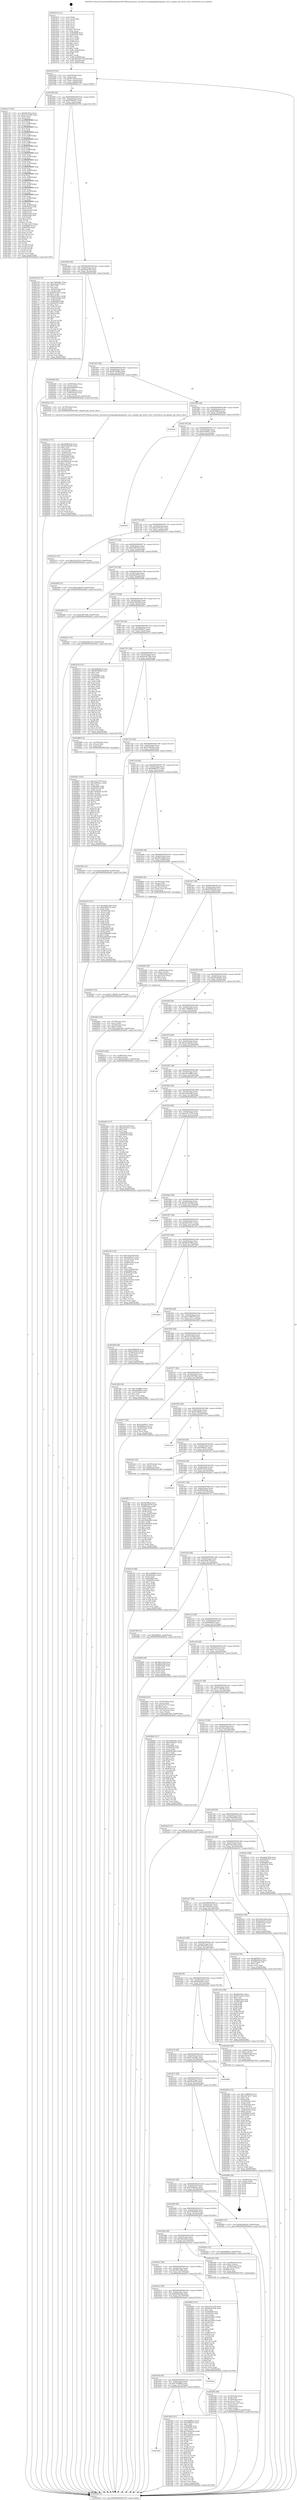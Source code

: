 digraph "0x401610" {
  label = "0x401610 (/mnt/c/Users/mathe/Desktop/tcc/POCII/binaries/extr_linuxdriversstaginggasketgasket_core.c_gasket_get_driver_desc_Final-ollvm.out::main(0))"
  labelloc = "t"
  node[shape=record]

  Entry [label="",width=0.3,height=0.3,shape=circle,fillcolor=black,style=filled]
  "0x40167f" [label="{
     0x40167f [32]\l
     | [instrs]\l
     &nbsp;&nbsp;0x40167f \<+6\>: mov -0xa0(%rbp),%eax\l
     &nbsp;&nbsp;0x401685 \<+2\>: mov %eax,%ecx\l
     &nbsp;&nbsp;0x401687 \<+6\>: sub $0x857cd51d,%ecx\l
     &nbsp;&nbsp;0x40168d \<+6\>: mov %eax,-0xb4(%rbp)\l
     &nbsp;&nbsp;0x401693 \<+6\>: mov %ecx,-0xb8(%rbp)\l
     &nbsp;&nbsp;0x401699 \<+6\>: je 0000000000401ca7 \<main+0x697\>\l
  }"]
  "0x401ca7" [label="{
     0x401ca7 [331]\l
     | [instrs]\l
     &nbsp;&nbsp;0x401ca7 \<+5\>: mov $0xf45cf41e,%eax\l
     &nbsp;&nbsp;0x401cac \<+5\>: mov $0xe27ac5b6,%ecx\l
     &nbsp;&nbsp;0x401cb1 \<+2\>: xor %edx,%edx\l
     &nbsp;&nbsp;0x401cb3 \<+3\>: mov %rsp,%rsi\l
     &nbsp;&nbsp;0x401cb6 \<+4\>: add $0xfffffffffffffff0,%rsi\l
     &nbsp;&nbsp;0x401cba \<+3\>: mov %rsi,%rsp\l
     &nbsp;&nbsp;0x401cbd \<+7\>: mov %rsi,-0x98(%rbp)\l
     &nbsp;&nbsp;0x401cc4 \<+3\>: mov %rsp,%rsi\l
     &nbsp;&nbsp;0x401cc7 \<+4\>: add $0xfffffffffffffff0,%rsi\l
     &nbsp;&nbsp;0x401ccb \<+3\>: mov %rsi,%rsp\l
     &nbsp;&nbsp;0x401cce \<+3\>: mov %rsp,%rdi\l
     &nbsp;&nbsp;0x401cd1 \<+4\>: add $0xfffffffffffffff0,%rdi\l
     &nbsp;&nbsp;0x401cd5 \<+3\>: mov %rdi,%rsp\l
     &nbsp;&nbsp;0x401cd8 \<+7\>: mov %rdi,-0x90(%rbp)\l
     &nbsp;&nbsp;0x401cdf \<+3\>: mov %rsp,%rdi\l
     &nbsp;&nbsp;0x401ce2 \<+4\>: add $0xfffffffffffffff0,%rdi\l
     &nbsp;&nbsp;0x401ce6 \<+3\>: mov %rdi,%rsp\l
     &nbsp;&nbsp;0x401ce9 \<+7\>: mov %rdi,-0x88(%rbp)\l
     &nbsp;&nbsp;0x401cf0 \<+3\>: mov %rsp,%rdi\l
     &nbsp;&nbsp;0x401cf3 \<+4\>: add $0xfffffffffffffff0,%rdi\l
     &nbsp;&nbsp;0x401cf7 \<+3\>: mov %rdi,%rsp\l
     &nbsp;&nbsp;0x401cfa \<+4\>: mov %rdi,-0x80(%rbp)\l
     &nbsp;&nbsp;0x401cfe \<+3\>: mov %rsp,%rdi\l
     &nbsp;&nbsp;0x401d01 \<+4\>: add $0xfffffffffffffff0,%rdi\l
     &nbsp;&nbsp;0x401d05 \<+3\>: mov %rdi,%rsp\l
     &nbsp;&nbsp;0x401d08 \<+4\>: mov %rdi,-0x78(%rbp)\l
     &nbsp;&nbsp;0x401d0c \<+3\>: mov %rsp,%rdi\l
     &nbsp;&nbsp;0x401d0f \<+4\>: add $0xfffffffffffffff0,%rdi\l
     &nbsp;&nbsp;0x401d13 \<+3\>: mov %rdi,%rsp\l
     &nbsp;&nbsp;0x401d16 \<+4\>: mov %rdi,-0x70(%rbp)\l
     &nbsp;&nbsp;0x401d1a \<+3\>: mov %rsp,%rdi\l
     &nbsp;&nbsp;0x401d1d \<+4\>: add $0xfffffffffffffff0,%rdi\l
     &nbsp;&nbsp;0x401d21 \<+3\>: mov %rdi,%rsp\l
     &nbsp;&nbsp;0x401d24 \<+4\>: mov %rdi,-0x68(%rbp)\l
     &nbsp;&nbsp;0x401d28 \<+3\>: mov %rsp,%rdi\l
     &nbsp;&nbsp;0x401d2b \<+4\>: add $0xfffffffffffffff0,%rdi\l
     &nbsp;&nbsp;0x401d2f \<+3\>: mov %rdi,%rsp\l
     &nbsp;&nbsp;0x401d32 \<+4\>: mov %rdi,-0x60(%rbp)\l
     &nbsp;&nbsp;0x401d36 \<+3\>: mov %rsp,%rdi\l
     &nbsp;&nbsp;0x401d39 \<+4\>: add $0xfffffffffffffff0,%rdi\l
     &nbsp;&nbsp;0x401d3d \<+3\>: mov %rdi,%rsp\l
     &nbsp;&nbsp;0x401d40 \<+4\>: mov %rdi,-0x58(%rbp)\l
     &nbsp;&nbsp;0x401d44 \<+3\>: mov %rsp,%rdi\l
     &nbsp;&nbsp;0x401d47 \<+4\>: add $0xfffffffffffffff0,%rdi\l
     &nbsp;&nbsp;0x401d4b \<+3\>: mov %rdi,%rsp\l
     &nbsp;&nbsp;0x401d4e \<+4\>: mov %rdi,-0x50(%rbp)\l
     &nbsp;&nbsp;0x401d52 \<+3\>: mov %rsp,%rdi\l
     &nbsp;&nbsp;0x401d55 \<+4\>: add $0xfffffffffffffff0,%rdi\l
     &nbsp;&nbsp;0x401d59 \<+3\>: mov %rdi,%rsp\l
     &nbsp;&nbsp;0x401d5c \<+4\>: mov %rdi,-0x48(%rbp)\l
     &nbsp;&nbsp;0x401d60 \<+3\>: mov %rsp,%rdi\l
     &nbsp;&nbsp;0x401d63 \<+4\>: add $0xfffffffffffffff0,%rdi\l
     &nbsp;&nbsp;0x401d67 \<+3\>: mov %rdi,%rsp\l
     &nbsp;&nbsp;0x401d6a \<+4\>: mov %rdi,-0x40(%rbp)\l
     &nbsp;&nbsp;0x401d6e \<+7\>: mov -0x98(%rbp),%rdi\l
     &nbsp;&nbsp;0x401d75 \<+6\>: movl $0x0,(%rdi)\l
     &nbsp;&nbsp;0x401d7b \<+7\>: mov -0xa4(%rbp),%r8d\l
     &nbsp;&nbsp;0x401d82 \<+3\>: mov %r8d,(%rsi)\l
     &nbsp;&nbsp;0x401d85 \<+7\>: mov -0x90(%rbp),%rdi\l
     &nbsp;&nbsp;0x401d8c \<+7\>: mov -0xb0(%rbp),%r9\l
     &nbsp;&nbsp;0x401d93 \<+3\>: mov %r9,(%rdi)\l
     &nbsp;&nbsp;0x401d96 \<+3\>: cmpl $0x2,(%rsi)\l
     &nbsp;&nbsp;0x401d99 \<+4\>: setne %r10b\l
     &nbsp;&nbsp;0x401d9d \<+4\>: and $0x1,%r10b\l
     &nbsp;&nbsp;0x401da1 \<+4\>: mov %r10b,-0x31(%rbp)\l
     &nbsp;&nbsp;0x401da5 \<+8\>: mov 0x405068,%r11d\l
     &nbsp;&nbsp;0x401dad \<+7\>: mov 0x405054,%ebx\l
     &nbsp;&nbsp;0x401db4 \<+3\>: sub $0x1,%edx\l
     &nbsp;&nbsp;0x401db7 \<+3\>: mov %r11d,%r14d\l
     &nbsp;&nbsp;0x401dba \<+3\>: add %edx,%r14d\l
     &nbsp;&nbsp;0x401dbd \<+4\>: imul %r14d,%r11d\l
     &nbsp;&nbsp;0x401dc1 \<+4\>: and $0x1,%r11d\l
     &nbsp;&nbsp;0x401dc5 \<+4\>: cmp $0x0,%r11d\l
     &nbsp;&nbsp;0x401dc9 \<+4\>: sete %r10b\l
     &nbsp;&nbsp;0x401dcd \<+3\>: cmp $0xa,%ebx\l
     &nbsp;&nbsp;0x401dd0 \<+4\>: setl %r15b\l
     &nbsp;&nbsp;0x401dd4 \<+3\>: mov %r10b,%r12b\l
     &nbsp;&nbsp;0x401dd7 \<+3\>: and %r15b,%r12b\l
     &nbsp;&nbsp;0x401dda \<+3\>: xor %r15b,%r10b\l
     &nbsp;&nbsp;0x401ddd \<+3\>: or %r10b,%r12b\l
     &nbsp;&nbsp;0x401de0 \<+4\>: test $0x1,%r12b\l
     &nbsp;&nbsp;0x401de4 \<+3\>: cmovne %ecx,%eax\l
     &nbsp;&nbsp;0x401de7 \<+6\>: mov %eax,-0xa0(%rbp)\l
     &nbsp;&nbsp;0x401ded \<+5\>: jmp 0000000000402b4d \<main+0x153d\>\l
  }"]
  "0x40169f" [label="{
     0x40169f [28]\l
     | [instrs]\l
     &nbsp;&nbsp;0x40169f \<+5\>: jmp 00000000004016a4 \<main+0x94\>\l
     &nbsp;&nbsp;0x4016a4 \<+6\>: mov -0xb4(%rbp),%eax\l
     &nbsp;&nbsp;0x4016aa \<+5\>: sub $0x879b5dc7,%eax\l
     &nbsp;&nbsp;0x4016af \<+6\>: mov %eax,-0xbc(%rbp)\l
     &nbsp;&nbsp;0x4016b5 \<+6\>: je 0000000000402749 \<main+0x1139\>\l
  }"]
  Exit [label="",width=0.3,height=0.3,shape=circle,fillcolor=black,style=filled,peripheries=2]
  "0x402749" [label="{
     0x402749 [173]\l
     | [instrs]\l
     &nbsp;&nbsp;0x402749 \<+5\>: mov $0x7b93d4f1,%eax\l
     &nbsp;&nbsp;0x40274e \<+5\>: mov $0xa2bdc78,%ecx\l
     &nbsp;&nbsp;0x402753 \<+2\>: mov $0x1,%dl\l
     &nbsp;&nbsp;0x402755 \<+2\>: xor %esi,%esi\l
     &nbsp;&nbsp;0x402757 \<+4\>: mov -0x40(%rbp),%rdi\l
     &nbsp;&nbsp;0x40275b \<+3\>: mov (%rdi),%r8d\l
     &nbsp;&nbsp;0x40275e \<+7\>: sub $0x6d7cf61c,%r8d\l
     &nbsp;&nbsp;0x402765 \<+4\>: add $0x1,%r8d\l
     &nbsp;&nbsp;0x402769 \<+7\>: add $0x6d7cf61c,%r8d\l
     &nbsp;&nbsp;0x402770 \<+4\>: mov -0x40(%rbp),%rdi\l
     &nbsp;&nbsp;0x402774 \<+3\>: mov %r8d,(%rdi)\l
     &nbsp;&nbsp;0x402777 \<+8\>: mov 0x405068,%r8d\l
     &nbsp;&nbsp;0x40277f \<+8\>: mov 0x405054,%r9d\l
     &nbsp;&nbsp;0x402787 \<+3\>: sub $0x1,%esi\l
     &nbsp;&nbsp;0x40278a \<+3\>: mov %r8d,%r10d\l
     &nbsp;&nbsp;0x40278d \<+3\>: add %esi,%r10d\l
     &nbsp;&nbsp;0x402790 \<+4\>: imul %r10d,%r8d\l
     &nbsp;&nbsp;0x402794 \<+4\>: and $0x1,%r8d\l
     &nbsp;&nbsp;0x402798 \<+4\>: cmp $0x0,%r8d\l
     &nbsp;&nbsp;0x40279c \<+4\>: sete %r11b\l
     &nbsp;&nbsp;0x4027a0 \<+4\>: cmp $0xa,%r9d\l
     &nbsp;&nbsp;0x4027a4 \<+3\>: setl %bl\l
     &nbsp;&nbsp;0x4027a7 \<+3\>: mov %r11b,%r14b\l
     &nbsp;&nbsp;0x4027aa \<+4\>: xor $0xff,%r14b\l
     &nbsp;&nbsp;0x4027ae \<+3\>: mov %bl,%r15b\l
     &nbsp;&nbsp;0x4027b1 \<+4\>: xor $0xff,%r15b\l
     &nbsp;&nbsp;0x4027b5 \<+3\>: xor $0x0,%dl\l
     &nbsp;&nbsp;0x4027b8 \<+3\>: mov %r14b,%r12b\l
     &nbsp;&nbsp;0x4027bb \<+4\>: and $0x0,%r12b\l
     &nbsp;&nbsp;0x4027bf \<+3\>: and %dl,%r11b\l
     &nbsp;&nbsp;0x4027c2 \<+3\>: mov %r15b,%r13b\l
     &nbsp;&nbsp;0x4027c5 \<+4\>: and $0x0,%r13b\l
     &nbsp;&nbsp;0x4027c9 \<+2\>: and %dl,%bl\l
     &nbsp;&nbsp;0x4027cb \<+3\>: or %r11b,%r12b\l
     &nbsp;&nbsp;0x4027ce \<+3\>: or %bl,%r13b\l
     &nbsp;&nbsp;0x4027d1 \<+3\>: xor %r13b,%r12b\l
     &nbsp;&nbsp;0x4027d4 \<+3\>: or %r15b,%r14b\l
     &nbsp;&nbsp;0x4027d7 \<+4\>: xor $0xff,%r14b\l
     &nbsp;&nbsp;0x4027db \<+3\>: or $0x0,%dl\l
     &nbsp;&nbsp;0x4027de \<+3\>: and %dl,%r14b\l
     &nbsp;&nbsp;0x4027e1 \<+3\>: or %r14b,%r12b\l
     &nbsp;&nbsp;0x4027e4 \<+4\>: test $0x1,%r12b\l
     &nbsp;&nbsp;0x4027e8 \<+3\>: cmovne %ecx,%eax\l
     &nbsp;&nbsp;0x4027eb \<+6\>: mov %eax,-0xa0(%rbp)\l
     &nbsp;&nbsp;0x4027f1 \<+5\>: jmp 0000000000402b4d \<main+0x153d\>\l
  }"]
  "0x4016bb" [label="{
     0x4016bb [28]\l
     | [instrs]\l
     &nbsp;&nbsp;0x4016bb \<+5\>: jmp 00000000004016c0 \<main+0xb0\>\l
     &nbsp;&nbsp;0x4016c0 \<+6\>: mov -0xb4(%rbp),%eax\l
     &nbsp;&nbsp;0x4016c6 \<+5\>: sub $0x92abe7f3,%eax\l
     &nbsp;&nbsp;0x4016cb \<+6\>: mov %eax,-0xc0(%rbp)\l
     &nbsp;&nbsp;0x4016d1 \<+6\>: je 00000000004024b6 \<main+0xea6\>\l
  }"]
  "0x4028a7" [label="{
     0x4028a7 [155]\l
     | [instrs]\l
     &nbsp;&nbsp;0x4028a7 \<+5\>: mov $0xcd7a7579,%ecx\l
     &nbsp;&nbsp;0x4028ac \<+5\>: mov $0x5a080ce1,%edx\l
     &nbsp;&nbsp;0x4028b1 \<+3\>: mov $0x1,%sil\l
     &nbsp;&nbsp;0x4028b4 \<+8\>: mov 0x405068,%r8d\l
     &nbsp;&nbsp;0x4028bc \<+8\>: mov 0x405054,%r9d\l
     &nbsp;&nbsp;0x4028c4 \<+3\>: mov %r8d,%r10d\l
     &nbsp;&nbsp;0x4028c7 \<+7\>: sub $0x7c93500c,%r10d\l
     &nbsp;&nbsp;0x4028ce \<+4\>: sub $0x1,%r10d\l
     &nbsp;&nbsp;0x4028d2 \<+7\>: add $0x7c93500c,%r10d\l
     &nbsp;&nbsp;0x4028d9 \<+4\>: imul %r10d,%r8d\l
     &nbsp;&nbsp;0x4028dd \<+4\>: and $0x1,%r8d\l
     &nbsp;&nbsp;0x4028e1 \<+4\>: cmp $0x0,%r8d\l
     &nbsp;&nbsp;0x4028e5 \<+4\>: sete %r11b\l
     &nbsp;&nbsp;0x4028e9 \<+4\>: cmp $0xa,%r9d\l
     &nbsp;&nbsp;0x4028ed \<+3\>: setl %bl\l
     &nbsp;&nbsp;0x4028f0 \<+3\>: mov %r11b,%r14b\l
     &nbsp;&nbsp;0x4028f3 \<+4\>: xor $0xff,%r14b\l
     &nbsp;&nbsp;0x4028f7 \<+3\>: mov %bl,%r15b\l
     &nbsp;&nbsp;0x4028fa \<+4\>: xor $0xff,%r15b\l
     &nbsp;&nbsp;0x4028fe \<+4\>: xor $0x1,%sil\l
     &nbsp;&nbsp;0x402902 \<+3\>: mov %r14b,%r12b\l
     &nbsp;&nbsp;0x402905 \<+4\>: and $0xff,%r12b\l
     &nbsp;&nbsp;0x402909 \<+3\>: and %sil,%r11b\l
     &nbsp;&nbsp;0x40290c \<+3\>: mov %r15b,%r13b\l
     &nbsp;&nbsp;0x40290f \<+4\>: and $0xff,%r13b\l
     &nbsp;&nbsp;0x402913 \<+3\>: and %sil,%bl\l
     &nbsp;&nbsp;0x402916 \<+3\>: or %r11b,%r12b\l
     &nbsp;&nbsp;0x402919 \<+3\>: or %bl,%r13b\l
     &nbsp;&nbsp;0x40291c \<+3\>: xor %r13b,%r12b\l
     &nbsp;&nbsp;0x40291f \<+3\>: or %r15b,%r14b\l
     &nbsp;&nbsp;0x402922 \<+4\>: xor $0xff,%r14b\l
     &nbsp;&nbsp;0x402926 \<+4\>: or $0x1,%sil\l
     &nbsp;&nbsp;0x40292a \<+3\>: and %sil,%r14b\l
     &nbsp;&nbsp;0x40292d \<+3\>: or %r14b,%r12b\l
     &nbsp;&nbsp;0x402930 \<+4\>: test $0x1,%r12b\l
     &nbsp;&nbsp;0x402934 \<+3\>: cmovne %edx,%ecx\l
     &nbsp;&nbsp;0x402937 \<+6\>: mov %ecx,-0xa0(%rbp)\l
     &nbsp;&nbsp;0x40293d \<+5\>: jmp 0000000000402b4d \<main+0x153d\>\l
  }"]
  "0x4024b6" [label="{
     0x4024b6 [42]\l
     | [instrs]\l
     &nbsp;&nbsp;0x4024b6 \<+4\>: mov -0x60(%rbp),%rax\l
     &nbsp;&nbsp;0x4024ba \<+2\>: mov (%rax),%ecx\l
     &nbsp;&nbsp;0x4024bc \<+6\>: add $0xdc946095,%ecx\l
     &nbsp;&nbsp;0x4024c2 \<+3\>: add $0x1,%ecx\l
     &nbsp;&nbsp;0x4024c5 \<+6\>: sub $0xdc946095,%ecx\l
     &nbsp;&nbsp;0x4024cb \<+4\>: mov -0x60(%rbp),%rax\l
     &nbsp;&nbsp;0x4024cf \<+2\>: mov %ecx,(%rax)\l
     &nbsp;&nbsp;0x4024d1 \<+10\>: movl $0x1bac5223,-0xa0(%rbp)\l
     &nbsp;&nbsp;0x4024db \<+5\>: jmp 0000000000402b4d \<main+0x153d\>\l
  }"]
  "0x4016d7" [label="{
     0x4016d7 [28]\l
     | [instrs]\l
     &nbsp;&nbsp;0x4016d7 \<+5\>: jmp 00000000004016dc \<main+0xcc\>\l
     &nbsp;&nbsp;0x4016dc \<+6\>: mov -0xb4(%rbp),%eax\l
     &nbsp;&nbsp;0x4016e2 \<+5\>: sub $0x997fb9be,%eax\l
     &nbsp;&nbsp;0x4016e7 \<+6\>: mov %eax,-0xc4(%rbp)\l
     &nbsp;&nbsp;0x4016ed \<+6\>: je 00000000004025a2 \<main+0xf92\>\l
  }"]
  "0x4026a7" [label="{
     0x4026a7 [15]\l
     | [instrs]\l
     &nbsp;&nbsp;0x4026a7 \<+10\>: movl $0x111f6200,-0xa0(%rbp)\l
     &nbsp;&nbsp;0x4026b1 \<+5\>: jmp 0000000000402b4d \<main+0x153d\>\l
  }"]
  "0x4025a2" [label="{
     0x4025a2 [12]\l
     | [instrs]\l
     &nbsp;&nbsp;0x4025a2 \<+4\>: mov -0x78(%rbp),%rax\l
     &nbsp;&nbsp;0x4025a6 \<+3\>: mov (%rax),%rdi\l
     &nbsp;&nbsp;0x4025a9 \<+5\>: call 0000000000401440 \<gasket_get_driver_desc\>\l
     | [calls]\l
     &nbsp;&nbsp;0x401440 \{1\} (/mnt/c/Users/mathe/Desktop/tcc/POCII/binaries/extr_linuxdriversstaginggasketgasket_core.c_gasket_get_driver_desc_Final-ollvm.out::gasket_get_driver_desc)\l
  }"]
  "0x4016f3" [label="{
     0x4016f3 [28]\l
     | [instrs]\l
     &nbsp;&nbsp;0x4016f3 \<+5\>: jmp 00000000004016f8 \<main+0xe8\>\l
     &nbsp;&nbsp;0x4016f8 \<+6\>: mov -0xb4(%rbp),%eax\l
     &nbsp;&nbsp;0x4016fe \<+5\>: sub $0x9d2ffbcd,%eax\l
     &nbsp;&nbsp;0x401703 \<+6\>: mov %eax,-0xc8(%rbp)\l
     &nbsp;&nbsp;0x401709 \<+6\>: je 0000000000402a0e \<main+0x13fe\>\l
  }"]
  "0x4025ae" [label="{
     0x4025ae [172]\l
     | [instrs]\l
     &nbsp;&nbsp;0x4025ae \<+5\>: mov $0x628630a4,%ecx\l
     &nbsp;&nbsp;0x4025b3 \<+5\>: mov $0x5c400a40,%edx\l
     &nbsp;&nbsp;0x4025b8 \<+3\>: mov $0x1,%sil\l
     &nbsp;&nbsp;0x4025bb \<+4\>: mov -0x48(%rbp),%rdi\l
     &nbsp;&nbsp;0x4025bf \<+3\>: mov %rax,(%rdi)\l
     &nbsp;&nbsp;0x4025c2 \<+4\>: mov -0x40(%rbp),%rax\l
     &nbsp;&nbsp;0x4025c6 \<+6\>: movl $0x0,(%rax)\l
     &nbsp;&nbsp;0x4025cc \<+8\>: mov 0x405068,%r8d\l
     &nbsp;&nbsp;0x4025d4 \<+8\>: mov 0x405054,%r9d\l
     &nbsp;&nbsp;0x4025dc \<+3\>: mov %r8d,%r10d\l
     &nbsp;&nbsp;0x4025df \<+7\>: add $0xc0492e18,%r10d\l
     &nbsp;&nbsp;0x4025e6 \<+4\>: sub $0x1,%r10d\l
     &nbsp;&nbsp;0x4025ea \<+7\>: sub $0xc0492e18,%r10d\l
     &nbsp;&nbsp;0x4025f1 \<+4\>: imul %r10d,%r8d\l
     &nbsp;&nbsp;0x4025f5 \<+4\>: and $0x1,%r8d\l
     &nbsp;&nbsp;0x4025f9 \<+4\>: cmp $0x0,%r8d\l
     &nbsp;&nbsp;0x4025fd \<+4\>: sete %r11b\l
     &nbsp;&nbsp;0x402601 \<+4\>: cmp $0xa,%r9d\l
     &nbsp;&nbsp;0x402605 \<+3\>: setl %bl\l
     &nbsp;&nbsp;0x402608 \<+3\>: mov %r11b,%r14b\l
     &nbsp;&nbsp;0x40260b \<+4\>: xor $0xff,%r14b\l
     &nbsp;&nbsp;0x40260f \<+3\>: mov %bl,%r15b\l
     &nbsp;&nbsp;0x402612 \<+4\>: xor $0xff,%r15b\l
     &nbsp;&nbsp;0x402616 \<+4\>: xor $0x1,%sil\l
     &nbsp;&nbsp;0x40261a \<+3\>: mov %r14b,%r12b\l
     &nbsp;&nbsp;0x40261d \<+4\>: and $0xff,%r12b\l
     &nbsp;&nbsp;0x402621 \<+3\>: and %sil,%r11b\l
     &nbsp;&nbsp;0x402624 \<+3\>: mov %r15b,%r13b\l
     &nbsp;&nbsp;0x402627 \<+4\>: and $0xff,%r13b\l
     &nbsp;&nbsp;0x40262b \<+3\>: and %sil,%bl\l
     &nbsp;&nbsp;0x40262e \<+3\>: or %r11b,%r12b\l
     &nbsp;&nbsp;0x402631 \<+3\>: or %bl,%r13b\l
     &nbsp;&nbsp;0x402634 \<+3\>: xor %r13b,%r12b\l
     &nbsp;&nbsp;0x402637 \<+3\>: or %r15b,%r14b\l
     &nbsp;&nbsp;0x40263a \<+4\>: xor $0xff,%r14b\l
     &nbsp;&nbsp;0x40263e \<+4\>: or $0x1,%sil\l
     &nbsp;&nbsp;0x402642 \<+3\>: and %sil,%r14b\l
     &nbsp;&nbsp;0x402645 \<+3\>: or %r14b,%r12b\l
     &nbsp;&nbsp;0x402648 \<+4\>: test $0x1,%r12b\l
     &nbsp;&nbsp;0x40264c \<+3\>: cmovne %edx,%ecx\l
     &nbsp;&nbsp;0x40264f \<+6\>: mov %ecx,-0xa0(%rbp)\l
     &nbsp;&nbsp;0x402655 \<+5\>: jmp 0000000000402b4d \<main+0x153d\>\l
  }"]
  "0x402a0e" [label="{
     0x402a0e\l
  }", style=dashed]
  "0x40170f" [label="{
     0x40170f [28]\l
     | [instrs]\l
     &nbsp;&nbsp;0x40170f \<+5\>: jmp 0000000000401714 \<main+0x104\>\l
     &nbsp;&nbsp;0x401714 \<+6\>: mov -0xb4(%rbp),%eax\l
     &nbsp;&nbsp;0x40171a \<+5\>: sub $0xa1b00911,%eax\l
     &nbsp;&nbsp;0x40171f \<+6\>: mov %eax,-0xcc(%rbp)\l
     &nbsp;&nbsp;0x401725 \<+6\>: je 0000000000402951 \<main+0x1341\>\l
  }"]
  "0x402362" [label="{
     0x402362 [46]\l
     | [instrs]\l
     &nbsp;&nbsp;0x402362 \<+4\>: mov -0x78(%rbp),%rdi\l
     &nbsp;&nbsp;0x402366 \<+3\>: mov (%rdi),%rdi\l
     &nbsp;&nbsp;0x402369 \<+4\>: mov -0x70(%rbp),%rcx\l
     &nbsp;&nbsp;0x40236d \<+3\>: movslq (%rcx),%rcx\l
     &nbsp;&nbsp;0x402370 \<+4\>: mov (%rdi,%rcx,8),%rcx\l
     &nbsp;&nbsp;0x402374 \<+3\>: mov %rax,(%rcx)\l
     &nbsp;&nbsp;0x402377 \<+4\>: mov -0x50(%rbp),%rax\l
     &nbsp;&nbsp;0x40237b \<+6\>: movl $0x0,(%rax)\l
     &nbsp;&nbsp;0x402381 \<+10\>: movl $0xe1d9657f,-0xa0(%rbp)\l
     &nbsp;&nbsp;0x40238b \<+5\>: jmp 0000000000402b4d \<main+0x153d\>\l
  }"]
  "0x402951" [label="{
     0x402951\l
  }", style=dashed]
  "0x40172b" [label="{
     0x40172b [28]\l
     | [instrs]\l
     &nbsp;&nbsp;0x40172b \<+5\>: jmp 0000000000401730 \<main+0x120\>\l
     &nbsp;&nbsp;0x401730 \<+6\>: mov -0xb4(%rbp),%eax\l
     &nbsp;&nbsp;0x401736 \<+5\>: sub $0xa247bc47,%eax\l
     &nbsp;&nbsp;0x40173b \<+6\>: mov %eax,-0xd0(%rbp)\l
     &nbsp;&nbsp;0x401741 \<+6\>: je 0000000000402312 \<main+0xd02\>\l
  }"]
  "0x402266" [label="{
     0x402266 [172]\l
     | [instrs]\l
     &nbsp;&nbsp;0x402266 \<+5\>: mov $0xc19868d3,%ecx\l
     &nbsp;&nbsp;0x40226b \<+5\>: mov $0xa247bc47,%edx\l
     &nbsp;&nbsp;0x402270 \<+3\>: mov $0x1,%sil\l
     &nbsp;&nbsp;0x402273 \<+3\>: xor %r8d,%r8d\l
     &nbsp;&nbsp;0x402276 \<+4\>: mov -0x78(%rbp),%rdi\l
     &nbsp;&nbsp;0x40227a \<+3\>: mov (%rdi),%rdi\l
     &nbsp;&nbsp;0x40227d \<+4\>: mov -0x70(%rbp),%r9\l
     &nbsp;&nbsp;0x402281 \<+3\>: movslq (%r9),%r9\l
     &nbsp;&nbsp;0x402284 \<+4\>: mov %rax,(%rdi,%r9,8)\l
     &nbsp;&nbsp;0x402288 \<+4\>: mov -0x60(%rbp),%rax\l
     &nbsp;&nbsp;0x40228c \<+6\>: movl $0x0,(%rax)\l
     &nbsp;&nbsp;0x402292 \<+8\>: mov 0x405068,%r10d\l
     &nbsp;&nbsp;0x40229a \<+8\>: mov 0x405054,%r11d\l
     &nbsp;&nbsp;0x4022a2 \<+4\>: sub $0x1,%r8d\l
     &nbsp;&nbsp;0x4022a6 \<+3\>: mov %r10d,%ebx\l
     &nbsp;&nbsp;0x4022a9 \<+3\>: add %r8d,%ebx\l
     &nbsp;&nbsp;0x4022ac \<+4\>: imul %ebx,%r10d\l
     &nbsp;&nbsp;0x4022b0 \<+4\>: and $0x1,%r10d\l
     &nbsp;&nbsp;0x4022b4 \<+4\>: cmp $0x0,%r10d\l
     &nbsp;&nbsp;0x4022b8 \<+4\>: sete %r14b\l
     &nbsp;&nbsp;0x4022bc \<+4\>: cmp $0xa,%r11d\l
     &nbsp;&nbsp;0x4022c0 \<+4\>: setl %r15b\l
     &nbsp;&nbsp;0x4022c4 \<+3\>: mov %r14b,%r12b\l
     &nbsp;&nbsp;0x4022c7 \<+4\>: xor $0xff,%r12b\l
     &nbsp;&nbsp;0x4022cb \<+3\>: mov %r15b,%r13b\l
     &nbsp;&nbsp;0x4022ce \<+4\>: xor $0xff,%r13b\l
     &nbsp;&nbsp;0x4022d2 \<+4\>: xor $0x0,%sil\l
     &nbsp;&nbsp;0x4022d6 \<+3\>: mov %r12b,%al\l
     &nbsp;&nbsp;0x4022d9 \<+2\>: and $0x0,%al\l
     &nbsp;&nbsp;0x4022db \<+3\>: and %sil,%r14b\l
     &nbsp;&nbsp;0x4022de \<+3\>: mov %r13b,%dil\l
     &nbsp;&nbsp;0x4022e1 \<+4\>: and $0x0,%dil\l
     &nbsp;&nbsp;0x4022e5 \<+3\>: and %sil,%r15b\l
     &nbsp;&nbsp;0x4022e8 \<+3\>: or %r14b,%al\l
     &nbsp;&nbsp;0x4022eb \<+3\>: or %r15b,%dil\l
     &nbsp;&nbsp;0x4022ee \<+3\>: xor %dil,%al\l
     &nbsp;&nbsp;0x4022f1 \<+3\>: or %r13b,%r12b\l
     &nbsp;&nbsp;0x4022f4 \<+4\>: xor $0xff,%r12b\l
     &nbsp;&nbsp;0x4022f8 \<+4\>: or $0x0,%sil\l
     &nbsp;&nbsp;0x4022fc \<+3\>: and %sil,%r12b\l
     &nbsp;&nbsp;0x4022ff \<+3\>: or %r12b,%al\l
     &nbsp;&nbsp;0x402302 \<+2\>: test $0x1,%al\l
     &nbsp;&nbsp;0x402304 \<+3\>: cmovne %edx,%ecx\l
     &nbsp;&nbsp;0x402307 \<+6\>: mov %ecx,-0xa0(%rbp)\l
     &nbsp;&nbsp;0x40230d \<+5\>: jmp 0000000000402b4d \<main+0x153d\>\l
  }"]
  "0x402312" [label="{
     0x402312 [15]\l
     | [instrs]\l
     &nbsp;&nbsp;0x402312 \<+10\>: movl $0x1bac5223,-0xa0(%rbp)\l
     &nbsp;&nbsp;0x40231c \<+5\>: jmp 0000000000402b4d \<main+0x153d\>\l
  }"]
  "0x401747" [label="{
     0x401747 [28]\l
     | [instrs]\l
     &nbsp;&nbsp;0x401747 \<+5\>: jmp 000000000040174c \<main+0x13c\>\l
     &nbsp;&nbsp;0x40174c \<+6\>: mov -0xb4(%rbp),%eax\l
     &nbsp;&nbsp;0x401752 \<+5\>: sub $0xa3df531b,%eax\l
     &nbsp;&nbsp;0x401757 \<+6\>: mov %eax,-0xd4(%rbp)\l
     &nbsp;&nbsp;0x40175d \<+6\>: je 0000000000402498 \<main+0xe88\>\l
  }"]
  "0x4020b2" [label="{
     0x4020b2 [32]\l
     | [instrs]\l
     &nbsp;&nbsp;0x4020b2 \<+4\>: mov -0x78(%rbp),%rdi\l
     &nbsp;&nbsp;0x4020b6 \<+3\>: mov %rax,(%rdi)\l
     &nbsp;&nbsp;0x4020b9 \<+4\>: mov -0x70(%rbp),%rax\l
     &nbsp;&nbsp;0x4020bd \<+6\>: movl $0x0,(%rax)\l
     &nbsp;&nbsp;0x4020c3 \<+10\>: movl $0xcad91585,-0xa0(%rbp)\l
     &nbsp;&nbsp;0x4020cd \<+5\>: jmp 0000000000402b4d \<main+0x153d\>\l
  }"]
  "0x402498" [label="{
     0x402498 [15]\l
     | [instrs]\l
     &nbsp;&nbsp;0x402498 \<+10\>: movl $0xe1d9657f,-0xa0(%rbp)\l
     &nbsp;&nbsp;0x4024a2 \<+5\>: jmp 0000000000402b4d \<main+0x153d\>\l
  }"]
  "0x401763" [label="{
     0x401763 [28]\l
     | [instrs]\l
     &nbsp;&nbsp;0x401763 \<+5\>: jmp 0000000000401768 \<main+0x158\>\l
     &nbsp;&nbsp;0x401768 \<+6\>: mov -0xb4(%rbp),%eax\l
     &nbsp;&nbsp;0x40176e \<+5\>: sub $0xa8ae2676,%eax\l
     &nbsp;&nbsp;0x401773 \<+6\>: mov %eax,-0xd8(%rbp)\l
     &nbsp;&nbsp;0x401779 \<+6\>: je 0000000000402068 \<main+0xa58\>\l
  }"]
  "0x401ff3" [label="{
     0x401ff3 [117]\l
     | [instrs]\l
     &nbsp;&nbsp;0x401ff3 \<+5\>: mov $0x9d2ffbcd,%ecx\l
     &nbsp;&nbsp;0x401ff8 \<+5\>: mov $0xa8ae2676,%edx\l
     &nbsp;&nbsp;0x401ffd \<+7\>: mov -0x88(%rbp),%rdi\l
     &nbsp;&nbsp;0x402004 \<+2\>: mov %eax,(%rdi)\l
     &nbsp;&nbsp;0x402006 \<+7\>: mov -0x88(%rbp),%rdi\l
     &nbsp;&nbsp;0x40200d \<+2\>: mov (%rdi),%eax\l
     &nbsp;&nbsp;0x40200f \<+3\>: mov %eax,-0x30(%rbp)\l
     &nbsp;&nbsp;0x402012 \<+7\>: mov 0x405068,%eax\l
     &nbsp;&nbsp;0x402019 \<+7\>: mov 0x405054,%esi\l
     &nbsp;&nbsp;0x402020 \<+3\>: mov %eax,%r8d\l
     &nbsp;&nbsp;0x402023 \<+7\>: sub $0x149e4f50,%r8d\l
     &nbsp;&nbsp;0x40202a \<+4\>: sub $0x1,%r8d\l
     &nbsp;&nbsp;0x40202e \<+7\>: add $0x149e4f50,%r8d\l
     &nbsp;&nbsp;0x402035 \<+4\>: imul %r8d,%eax\l
     &nbsp;&nbsp;0x402039 \<+3\>: and $0x1,%eax\l
     &nbsp;&nbsp;0x40203c \<+3\>: cmp $0x0,%eax\l
     &nbsp;&nbsp;0x40203f \<+4\>: sete %r9b\l
     &nbsp;&nbsp;0x402043 \<+3\>: cmp $0xa,%esi\l
     &nbsp;&nbsp;0x402046 \<+4\>: setl %r10b\l
     &nbsp;&nbsp;0x40204a \<+3\>: mov %r9b,%r11b\l
     &nbsp;&nbsp;0x40204d \<+3\>: and %r10b,%r11b\l
     &nbsp;&nbsp;0x402050 \<+3\>: xor %r10b,%r9b\l
     &nbsp;&nbsp;0x402053 \<+3\>: or %r9b,%r11b\l
     &nbsp;&nbsp;0x402056 \<+4\>: test $0x1,%r11b\l
     &nbsp;&nbsp;0x40205a \<+3\>: cmovne %edx,%ecx\l
     &nbsp;&nbsp;0x40205d \<+6\>: mov %ecx,-0xa0(%rbp)\l
     &nbsp;&nbsp;0x402063 \<+5\>: jmp 0000000000402b4d \<main+0x153d\>\l
  }"]
  "0x402068" [label="{
     0x402068 [15]\l
     | [instrs]\l
     &nbsp;&nbsp;0x402068 \<+10\>: movl $0xe3f0764b,-0xa0(%rbp)\l
     &nbsp;&nbsp;0x402072 \<+5\>: jmp 0000000000402b4d \<main+0x153d\>\l
  }"]
  "0x40177f" [label="{
     0x40177f [28]\l
     | [instrs]\l
     &nbsp;&nbsp;0x40177f \<+5\>: jmp 0000000000401784 \<main+0x174\>\l
     &nbsp;&nbsp;0x401784 \<+6\>: mov -0xb4(%rbp),%eax\l
     &nbsp;&nbsp;0x40178a \<+5\>: sub $0xae8f4458,%eax\l
     &nbsp;&nbsp;0x40178f \<+6\>: mov %eax,-0xdc(%rbp)\l
     &nbsp;&nbsp;0x401795 \<+6\>: je 00000000004024a7 \<main+0xe97\>\l
  }"]
  "0x401bfb" [label="{
     0x401bfb\l
  }", style=dashed]
  "0x4024a7" [label="{
     0x4024a7 [15]\l
     | [instrs]\l
     &nbsp;&nbsp;0x4024a7 \<+10\>: movl $0x92abe7f3,-0xa0(%rbp)\l
     &nbsp;&nbsp;0x4024b1 \<+5\>: jmp 0000000000402b4d \<main+0x153d\>\l
  }"]
  "0x40179b" [label="{
     0x40179b [28]\l
     | [instrs]\l
     &nbsp;&nbsp;0x40179b \<+5\>: jmp 00000000004017a0 \<main+0x190\>\l
     &nbsp;&nbsp;0x4017a0 \<+6\>: mov -0xb4(%rbp),%eax\l
     &nbsp;&nbsp;0x4017a6 \<+5\>: sub $0xaf09f2e7,%eax\l
     &nbsp;&nbsp;0x4017ab \<+6\>: mov %eax,-0xe0(%rbp)\l
     &nbsp;&nbsp;0x4017b1 \<+6\>: je 0000000000402519 \<main+0xf09\>\l
  }"]
  "0x401f4d" [label="{
     0x401f4d [147]\l
     | [instrs]\l
     &nbsp;&nbsp;0x401f4d \<+5\>: mov $0x9d2ffbcd,%eax\l
     &nbsp;&nbsp;0x401f52 \<+5\>: mov $0xf1ff6a31,%ecx\l
     &nbsp;&nbsp;0x401f57 \<+2\>: mov $0x1,%dl\l
     &nbsp;&nbsp;0x401f59 \<+7\>: mov 0x405068,%esi\l
     &nbsp;&nbsp;0x401f60 \<+7\>: mov 0x405054,%edi\l
     &nbsp;&nbsp;0x401f67 \<+3\>: mov %esi,%r8d\l
     &nbsp;&nbsp;0x401f6a \<+7\>: add $0x7bb6ca3b,%r8d\l
     &nbsp;&nbsp;0x401f71 \<+4\>: sub $0x1,%r8d\l
     &nbsp;&nbsp;0x401f75 \<+7\>: sub $0x7bb6ca3b,%r8d\l
     &nbsp;&nbsp;0x401f7c \<+4\>: imul %r8d,%esi\l
     &nbsp;&nbsp;0x401f80 \<+3\>: and $0x1,%esi\l
     &nbsp;&nbsp;0x401f83 \<+3\>: cmp $0x0,%esi\l
     &nbsp;&nbsp;0x401f86 \<+4\>: sete %r9b\l
     &nbsp;&nbsp;0x401f8a \<+3\>: cmp $0xa,%edi\l
     &nbsp;&nbsp;0x401f8d \<+4\>: setl %r10b\l
     &nbsp;&nbsp;0x401f91 \<+3\>: mov %r9b,%r11b\l
     &nbsp;&nbsp;0x401f94 \<+4\>: xor $0xff,%r11b\l
     &nbsp;&nbsp;0x401f98 \<+3\>: mov %r10b,%bl\l
     &nbsp;&nbsp;0x401f9b \<+3\>: xor $0xff,%bl\l
     &nbsp;&nbsp;0x401f9e \<+3\>: xor $0x0,%dl\l
     &nbsp;&nbsp;0x401fa1 \<+3\>: mov %r11b,%r14b\l
     &nbsp;&nbsp;0x401fa4 \<+4\>: and $0x0,%r14b\l
     &nbsp;&nbsp;0x401fa8 \<+3\>: and %dl,%r9b\l
     &nbsp;&nbsp;0x401fab \<+3\>: mov %bl,%r15b\l
     &nbsp;&nbsp;0x401fae \<+4\>: and $0x0,%r15b\l
     &nbsp;&nbsp;0x401fb2 \<+3\>: and %dl,%r10b\l
     &nbsp;&nbsp;0x401fb5 \<+3\>: or %r9b,%r14b\l
     &nbsp;&nbsp;0x401fb8 \<+3\>: or %r10b,%r15b\l
     &nbsp;&nbsp;0x401fbb \<+3\>: xor %r15b,%r14b\l
     &nbsp;&nbsp;0x401fbe \<+3\>: or %bl,%r11b\l
     &nbsp;&nbsp;0x401fc1 \<+4\>: xor $0xff,%r11b\l
     &nbsp;&nbsp;0x401fc5 \<+3\>: or $0x0,%dl\l
     &nbsp;&nbsp;0x401fc8 \<+3\>: and %dl,%r11b\l
     &nbsp;&nbsp;0x401fcb \<+3\>: or %r11b,%r14b\l
     &nbsp;&nbsp;0x401fce \<+4\>: test $0x1,%r14b\l
     &nbsp;&nbsp;0x401fd2 \<+3\>: cmovne %ecx,%eax\l
     &nbsp;&nbsp;0x401fd5 \<+6\>: mov %eax,-0xa0(%rbp)\l
     &nbsp;&nbsp;0x401fdb \<+5\>: jmp 0000000000402b4d \<main+0x153d\>\l
  }"]
  "0x402519" [label="{
     0x402519 [137]\l
     | [instrs]\l
     &nbsp;&nbsp;0x402519 \<+5\>: mov $0x628630a4,%eax\l
     &nbsp;&nbsp;0x40251e \<+5\>: mov $0x997fb9be,%ecx\l
     &nbsp;&nbsp;0x402523 \<+2\>: mov $0x1,%dl\l
     &nbsp;&nbsp;0x402525 \<+2\>: xor %esi,%esi\l
     &nbsp;&nbsp;0x402527 \<+7\>: mov 0x405068,%edi\l
     &nbsp;&nbsp;0x40252e \<+8\>: mov 0x405054,%r8d\l
     &nbsp;&nbsp;0x402536 \<+3\>: sub $0x1,%esi\l
     &nbsp;&nbsp;0x402539 \<+3\>: mov %edi,%r9d\l
     &nbsp;&nbsp;0x40253c \<+3\>: add %esi,%r9d\l
     &nbsp;&nbsp;0x40253f \<+4\>: imul %r9d,%edi\l
     &nbsp;&nbsp;0x402543 \<+3\>: and $0x1,%edi\l
     &nbsp;&nbsp;0x402546 \<+3\>: cmp $0x0,%edi\l
     &nbsp;&nbsp;0x402549 \<+4\>: sete %r10b\l
     &nbsp;&nbsp;0x40254d \<+4\>: cmp $0xa,%r8d\l
     &nbsp;&nbsp;0x402551 \<+4\>: setl %r11b\l
     &nbsp;&nbsp;0x402555 \<+3\>: mov %r10b,%bl\l
     &nbsp;&nbsp;0x402558 \<+3\>: xor $0xff,%bl\l
     &nbsp;&nbsp;0x40255b \<+3\>: mov %r11b,%r14b\l
     &nbsp;&nbsp;0x40255e \<+4\>: xor $0xff,%r14b\l
     &nbsp;&nbsp;0x402562 \<+3\>: xor $0x0,%dl\l
     &nbsp;&nbsp;0x402565 \<+3\>: mov %bl,%r15b\l
     &nbsp;&nbsp;0x402568 \<+4\>: and $0x0,%r15b\l
     &nbsp;&nbsp;0x40256c \<+3\>: and %dl,%r10b\l
     &nbsp;&nbsp;0x40256f \<+3\>: mov %r14b,%r12b\l
     &nbsp;&nbsp;0x402572 \<+4\>: and $0x0,%r12b\l
     &nbsp;&nbsp;0x402576 \<+3\>: and %dl,%r11b\l
     &nbsp;&nbsp;0x402579 \<+3\>: or %r10b,%r15b\l
     &nbsp;&nbsp;0x40257c \<+3\>: or %r11b,%r12b\l
     &nbsp;&nbsp;0x40257f \<+3\>: xor %r12b,%r15b\l
     &nbsp;&nbsp;0x402582 \<+3\>: or %r14b,%bl\l
     &nbsp;&nbsp;0x402585 \<+3\>: xor $0xff,%bl\l
     &nbsp;&nbsp;0x402588 \<+3\>: or $0x0,%dl\l
     &nbsp;&nbsp;0x40258b \<+2\>: and %dl,%bl\l
     &nbsp;&nbsp;0x40258d \<+3\>: or %bl,%r15b\l
     &nbsp;&nbsp;0x402590 \<+4\>: test $0x1,%r15b\l
     &nbsp;&nbsp;0x402594 \<+3\>: cmovne %ecx,%eax\l
     &nbsp;&nbsp;0x402597 \<+6\>: mov %eax,-0xa0(%rbp)\l
     &nbsp;&nbsp;0x40259d \<+5\>: jmp 0000000000402b4d \<main+0x153d\>\l
  }"]
  "0x4017b7" [label="{
     0x4017b7 [28]\l
     | [instrs]\l
     &nbsp;&nbsp;0x4017b7 \<+5\>: jmp 00000000004017bc \<main+0x1ac\>\l
     &nbsp;&nbsp;0x4017bc \<+6\>: mov -0xb4(%rbp),%eax\l
     &nbsp;&nbsp;0x4017c2 \<+5\>: sub $0xb0e6728b,%eax\l
     &nbsp;&nbsp;0x4017c7 \<+6\>: mov %eax,-0xe4(%rbp)\l
     &nbsp;&nbsp;0x4017cd \<+6\>: je 0000000000402898 \<main+0x1288\>\l
  }"]
  "0x401bdf" [label="{
     0x401bdf [28]\l
     | [instrs]\l
     &nbsp;&nbsp;0x401bdf \<+5\>: jmp 0000000000401be4 \<main+0x5d4\>\l
     &nbsp;&nbsp;0x401be4 \<+6\>: mov -0xb4(%rbp),%eax\l
     &nbsp;&nbsp;0x401bea \<+5\>: sub $0x7636ff92,%eax\l
     &nbsp;&nbsp;0x401bef \<+6\>: mov %eax,-0x17c(%rbp)\l
     &nbsp;&nbsp;0x401bf5 \<+6\>: je 0000000000401f4d \<main+0x93d\>\l
  }"]
  "0x402898" [label="{
     0x402898 [15]\l
     | [instrs]\l
     &nbsp;&nbsp;0x402898 \<+4\>: mov -0x78(%rbp),%rax\l
     &nbsp;&nbsp;0x40289c \<+3\>: mov (%rax),%rax\l
     &nbsp;&nbsp;0x40289f \<+3\>: mov %rax,%rdi\l
     &nbsp;&nbsp;0x4028a2 \<+5\>: call 0000000000401030 \<free@plt\>\l
     | [calls]\l
     &nbsp;&nbsp;0x401030 \{1\} (unknown)\l
  }"]
  "0x4017d3" [label="{
     0x4017d3 [28]\l
     | [instrs]\l
     &nbsp;&nbsp;0x4017d3 \<+5\>: jmp 00000000004017d8 \<main+0x1c8\>\l
     &nbsp;&nbsp;0x4017d8 \<+6\>: mov -0xb4(%rbp),%eax\l
     &nbsp;&nbsp;0x4017de \<+5\>: sub $0xb3394f3a,%eax\l
     &nbsp;&nbsp;0x4017e3 \<+6\>: mov %eax,-0xe8(%rbp)\l
     &nbsp;&nbsp;0x4017e9 \<+6\>: je 00000000004023b4 \<main+0xda4\>\l
  }"]
  "0x402ade" [label="{
     0x402ade\l
  }", style=dashed]
  "0x4023b4" [label="{
     0x4023b4 [15]\l
     | [instrs]\l
     &nbsp;&nbsp;0x4023b4 \<+10\>: movl $0x16de9d36,-0xa0(%rbp)\l
     &nbsp;&nbsp;0x4023be \<+5\>: jmp 0000000000402b4d \<main+0x153d\>\l
  }"]
  "0x4017ef" [label="{
     0x4017ef [28]\l
     | [instrs]\l
     &nbsp;&nbsp;0x4017ef \<+5\>: jmp 00000000004017f4 \<main+0x1e4\>\l
     &nbsp;&nbsp;0x4017f4 \<+6\>: mov -0xb4(%rbp),%eax\l
     &nbsp;&nbsp;0x4017fa \<+5\>: sub $0xb6df47b7,%eax\l
     &nbsp;&nbsp;0x4017ff \<+6\>: mov %eax,-0xec(%rbp)\l
     &nbsp;&nbsp;0x401805 \<+6\>: je 0000000000402419 \<main+0xe09\>\l
  }"]
  "0x401bc3" [label="{
     0x401bc3 [28]\l
     | [instrs]\l
     &nbsp;&nbsp;0x401bc3 \<+5\>: jmp 0000000000401bc8 \<main+0x5b8\>\l
     &nbsp;&nbsp;0x401bc8 \<+6\>: mov -0xb4(%rbp),%eax\l
     &nbsp;&nbsp;0x401bce \<+5\>: sub $0x628630a4,%eax\l
     &nbsp;&nbsp;0x401bd3 \<+6\>: mov %eax,-0x178(%rbp)\l
     &nbsp;&nbsp;0x401bd9 \<+6\>: je 0000000000402ade \<main+0x14ce\>\l
  }"]
  "0x402419" [label="{
     0x402419 [127]\l
     | [instrs]\l
     &nbsp;&nbsp;0x402419 \<+5\>: mov $0xddeb7494,%eax\l
     &nbsp;&nbsp;0x40241e \<+5\>: mov $0xa3df531b,%ecx\l
     &nbsp;&nbsp;0x402423 \<+2\>: xor %edx,%edx\l
     &nbsp;&nbsp;0x402425 \<+4\>: mov -0x50(%rbp),%rsi\l
     &nbsp;&nbsp;0x402429 \<+2\>: mov (%rsi),%edi\l
     &nbsp;&nbsp;0x40242b \<+3\>: mov %edx,%r8d\l
     &nbsp;&nbsp;0x40242e \<+3\>: sub %edi,%r8d\l
     &nbsp;&nbsp;0x402431 \<+2\>: mov %edx,%edi\l
     &nbsp;&nbsp;0x402433 \<+3\>: sub $0x1,%edi\l
     &nbsp;&nbsp;0x402436 \<+3\>: add %edi,%r8d\l
     &nbsp;&nbsp;0x402439 \<+3\>: sub %r8d,%edx\l
     &nbsp;&nbsp;0x40243c \<+4\>: mov -0x50(%rbp),%rsi\l
     &nbsp;&nbsp;0x402440 \<+2\>: mov %edx,(%rsi)\l
     &nbsp;&nbsp;0x402442 \<+7\>: mov 0x405068,%edx\l
     &nbsp;&nbsp;0x402449 \<+7\>: mov 0x405054,%edi\l
     &nbsp;&nbsp;0x402450 \<+3\>: mov %edx,%r8d\l
     &nbsp;&nbsp;0x402453 \<+7\>: sub $0xa5b84a09,%r8d\l
     &nbsp;&nbsp;0x40245a \<+4\>: sub $0x1,%r8d\l
     &nbsp;&nbsp;0x40245e \<+7\>: add $0xa5b84a09,%r8d\l
     &nbsp;&nbsp;0x402465 \<+4\>: imul %r8d,%edx\l
     &nbsp;&nbsp;0x402469 \<+3\>: and $0x1,%edx\l
     &nbsp;&nbsp;0x40246c \<+3\>: cmp $0x0,%edx\l
     &nbsp;&nbsp;0x40246f \<+4\>: sete %r9b\l
     &nbsp;&nbsp;0x402473 \<+3\>: cmp $0xa,%edi\l
     &nbsp;&nbsp;0x402476 \<+4\>: setl %r10b\l
     &nbsp;&nbsp;0x40247a \<+3\>: mov %r9b,%r11b\l
     &nbsp;&nbsp;0x40247d \<+3\>: and %r10b,%r11b\l
     &nbsp;&nbsp;0x402480 \<+3\>: xor %r10b,%r9b\l
     &nbsp;&nbsp;0x402483 \<+3\>: or %r9b,%r11b\l
     &nbsp;&nbsp;0x402486 \<+4\>: test $0x1,%r11b\l
     &nbsp;&nbsp;0x40248a \<+3\>: cmovne %ecx,%eax\l
     &nbsp;&nbsp;0x40248d \<+6\>: mov %eax,-0xa0(%rbp)\l
     &nbsp;&nbsp;0x402493 \<+5\>: jmp 0000000000402b4d \<main+0x153d\>\l
  }"]
  "0x40180b" [label="{
     0x40180b [28]\l
     | [instrs]\l
     &nbsp;&nbsp;0x40180b \<+5\>: jmp 0000000000401810 \<main+0x200\>\l
     &nbsp;&nbsp;0x401810 \<+6\>: mov -0xb4(%rbp),%eax\l
     &nbsp;&nbsp;0x401816 \<+5\>: sub $0xb8e52baf,%eax\l
     &nbsp;&nbsp;0x40181b \<+6\>: mov %eax,-0xf0(%rbp)\l
     &nbsp;&nbsp;0x401821 \<+6\>: je 000000000040268d \<main+0x107d\>\l
  }"]
  "0x402805" [label="{
     0x402805 [147]\l
     | [instrs]\l
     &nbsp;&nbsp;0x402805 \<+5\>: mov $0xcd7a7579,%eax\l
     &nbsp;&nbsp;0x40280a \<+5\>: mov $0xb0e6728b,%ecx\l
     &nbsp;&nbsp;0x40280f \<+2\>: mov $0x1,%dl\l
     &nbsp;&nbsp;0x402811 \<+7\>: mov 0x405068,%esi\l
     &nbsp;&nbsp;0x402818 \<+7\>: mov 0x405054,%edi\l
     &nbsp;&nbsp;0x40281f \<+3\>: mov %esi,%r8d\l
     &nbsp;&nbsp;0x402822 \<+7\>: sub $0x3d120f52,%r8d\l
     &nbsp;&nbsp;0x402829 \<+4\>: sub $0x1,%r8d\l
     &nbsp;&nbsp;0x40282d \<+7\>: add $0x3d120f52,%r8d\l
     &nbsp;&nbsp;0x402834 \<+4\>: imul %r8d,%esi\l
     &nbsp;&nbsp;0x402838 \<+3\>: and $0x1,%esi\l
     &nbsp;&nbsp;0x40283b \<+3\>: cmp $0x0,%esi\l
     &nbsp;&nbsp;0x40283e \<+4\>: sete %r9b\l
     &nbsp;&nbsp;0x402842 \<+3\>: cmp $0xa,%edi\l
     &nbsp;&nbsp;0x402845 \<+4\>: setl %r10b\l
     &nbsp;&nbsp;0x402849 \<+3\>: mov %r9b,%r11b\l
     &nbsp;&nbsp;0x40284c \<+4\>: xor $0xff,%r11b\l
     &nbsp;&nbsp;0x402850 \<+3\>: mov %r10b,%bl\l
     &nbsp;&nbsp;0x402853 \<+3\>: xor $0xff,%bl\l
     &nbsp;&nbsp;0x402856 \<+3\>: xor $0x0,%dl\l
     &nbsp;&nbsp;0x402859 \<+3\>: mov %r11b,%r14b\l
     &nbsp;&nbsp;0x40285c \<+4\>: and $0x0,%r14b\l
     &nbsp;&nbsp;0x402860 \<+3\>: and %dl,%r9b\l
     &nbsp;&nbsp;0x402863 \<+3\>: mov %bl,%r15b\l
     &nbsp;&nbsp;0x402866 \<+4\>: and $0x0,%r15b\l
     &nbsp;&nbsp;0x40286a \<+3\>: and %dl,%r10b\l
     &nbsp;&nbsp;0x40286d \<+3\>: or %r9b,%r14b\l
     &nbsp;&nbsp;0x402870 \<+3\>: or %r10b,%r15b\l
     &nbsp;&nbsp;0x402873 \<+3\>: xor %r15b,%r14b\l
     &nbsp;&nbsp;0x402876 \<+3\>: or %bl,%r11b\l
     &nbsp;&nbsp;0x402879 \<+4\>: xor $0xff,%r11b\l
     &nbsp;&nbsp;0x40287d \<+3\>: or $0x0,%dl\l
     &nbsp;&nbsp;0x402880 \<+3\>: and %dl,%r11b\l
     &nbsp;&nbsp;0x402883 \<+3\>: or %r11b,%r14b\l
     &nbsp;&nbsp;0x402886 \<+4\>: test $0x1,%r14b\l
     &nbsp;&nbsp;0x40288a \<+3\>: cmovne %ecx,%eax\l
     &nbsp;&nbsp;0x40288d \<+6\>: mov %eax,-0xa0(%rbp)\l
     &nbsp;&nbsp;0x402893 \<+5\>: jmp 0000000000402b4d \<main+0x153d\>\l
  }"]
  "0x40268d" [label="{
     0x40268d [26]\l
     | [instrs]\l
     &nbsp;&nbsp;0x40268d \<+4\>: mov -0x78(%rbp),%rax\l
     &nbsp;&nbsp;0x402691 \<+3\>: mov (%rax),%rax\l
     &nbsp;&nbsp;0x402694 \<+4\>: mov -0x40(%rbp),%rcx\l
     &nbsp;&nbsp;0x402698 \<+3\>: movslq (%rcx),%rcx\l
     &nbsp;&nbsp;0x40269b \<+4\>: mov (%rax,%rcx,8),%rax\l
     &nbsp;&nbsp;0x40269f \<+3\>: mov %rax,%rdi\l
     &nbsp;&nbsp;0x4026a2 \<+5\>: call 0000000000401030 \<free@plt\>\l
     | [calls]\l
     &nbsp;&nbsp;0x401030 \{1\} (unknown)\l
  }"]
  "0x401827" [label="{
     0x401827 [28]\l
     | [instrs]\l
     &nbsp;&nbsp;0x401827 \<+5\>: jmp 000000000040182c \<main+0x21c\>\l
     &nbsp;&nbsp;0x40182c \<+6\>: mov -0xb4(%rbp),%eax\l
     &nbsp;&nbsp;0x401832 \<+5\>: sub $0xb99bfec8,%eax\l
     &nbsp;&nbsp;0x401837 \<+6\>: mov %eax,-0xf4(%rbp)\l
     &nbsp;&nbsp;0x40183d \<+6\>: je 0000000000402095 \<main+0xa85\>\l
  }"]
  "0x401ba7" [label="{
     0x401ba7 [28]\l
     | [instrs]\l
     &nbsp;&nbsp;0x401ba7 \<+5\>: jmp 0000000000401bac \<main+0x59c\>\l
     &nbsp;&nbsp;0x401bac \<+6\>: mov -0xb4(%rbp),%eax\l
     &nbsp;&nbsp;0x401bb2 \<+5\>: sub $0x5fbcc3db,%eax\l
     &nbsp;&nbsp;0x401bb7 \<+6\>: mov %eax,-0x174(%rbp)\l
     &nbsp;&nbsp;0x401bbd \<+6\>: je 0000000000402805 \<main+0x11f5\>\l
  }"]
  "0x402095" [label="{
     0x402095 [29]\l
     | [instrs]\l
     &nbsp;&nbsp;0x402095 \<+4\>: mov -0x80(%rbp),%rax\l
     &nbsp;&nbsp;0x402099 \<+6\>: movl $0x1,(%rax)\l
     &nbsp;&nbsp;0x40209f \<+4\>: mov -0x80(%rbp),%rax\l
     &nbsp;&nbsp;0x4020a3 \<+3\>: movslq (%rax),%rax\l
     &nbsp;&nbsp;0x4020a6 \<+4\>: shl $0x3,%rax\l
     &nbsp;&nbsp;0x4020aa \<+3\>: mov %rax,%rdi\l
     &nbsp;&nbsp;0x4020ad \<+5\>: call 0000000000401050 \<malloc@plt\>\l
     | [calls]\l
     &nbsp;&nbsp;0x401050 \{1\} (unknown)\l
  }"]
  "0x401843" [label="{
     0x401843 [28]\l
     | [instrs]\l
     &nbsp;&nbsp;0x401843 \<+5\>: jmp 0000000000401848 \<main+0x238\>\l
     &nbsp;&nbsp;0x401848 \<+6\>: mov -0xb4(%rbp),%eax\l
     &nbsp;&nbsp;0x40184e \<+5\>: sub $0xbb5d0e42,%eax\l
     &nbsp;&nbsp;0x401853 \<+6\>: mov %eax,-0xf8(%rbp)\l
     &nbsp;&nbsp;0x401859 \<+6\>: je 0000000000402974 \<main+0x1364\>\l
  }"]
  "0x402345" [label="{
     0x402345 [29]\l
     | [instrs]\l
     &nbsp;&nbsp;0x402345 \<+4\>: mov -0x58(%rbp),%rax\l
     &nbsp;&nbsp;0x402349 \<+6\>: movl $0x1,(%rax)\l
     &nbsp;&nbsp;0x40234f \<+4\>: mov -0x58(%rbp),%rax\l
     &nbsp;&nbsp;0x402353 \<+3\>: movslq (%rax),%rax\l
     &nbsp;&nbsp;0x402356 \<+4\>: shl $0x2,%rax\l
     &nbsp;&nbsp;0x40235a \<+3\>: mov %rax,%rdi\l
     &nbsp;&nbsp;0x40235d \<+5\>: call 0000000000401050 \<malloc@plt\>\l
     | [calls]\l
     &nbsp;&nbsp;0x401050 \{1\} (unknown)\l
  }"]
  "0x402974" [label="{
     0x402974 [28]\l
     | [instrs]\l
     &nbsp;&nbsp;0x402974 \<+7\>: mov -0x98(%rbp),%rax\l
     &nbsp;&nbsp;0x40297b \<+6\>: movl $0x0,(%rax)\l
     &nbsp;&nbsp;0x402981 \<+10\>: movl $0x50cdaf7c,-0xa0(%rbp)\l
     &nbsp;&nbsp;0x40298b \<+5\>: jmp 0000000000402b4d \<main+0x153d\>\l
  }"]
  "0x40185f" [label="{
     0x40185f [28]\l
     | [instrs]\l
     &nbsp;&nbsp;0x40185f \<+5\>: jmp 0000000000401864 \<main+0x254\>\l
     &nbsp;&nbsp;0x401864 \<+6\>: mov -0xb4(%rbp),%eax\l
     &nbsp;&nbsp;0x40186a \<+5\>: sub $0xc19868d3,%eax\l
     &nbsp;&nbsp;0x40186f \<+6\>: mov %eax,-0xfc(%rbp)\l
     &nbsp;&nbsp;0x401875 \<+6\>: je 0000000000402a6c \<main+0x145c\>\l
  }"]
  "0x401b8b" [label="{
     0x401b8b [28]\l
     | [instrs]\l
     &nbsp;&nbsp;0x401b8b \<+5\>: jmp 0000000000401b90 \<main+0x580\>\l
     &nbsp;&nbsp;0x401b90 \<+6\>: mov -0xb4(%rbp),%eax\l
     &nbsp;&nbsp;0x401b96 \<+5\>: sub $0x5d5ee012,%eax\l
     &nbsp;&nbsp;0x401b9b \<+6\>: mov %eax,-0x170(%rbp)\l
     &nbsp;&nbsp;0x401ba1 \<+6\>: je 0000000000402345 \<main+0xd35\>\l
  }"]
  "0x402a6c" [label="{
     0x402a6c\l
  }", style=dashed]
  "0x40187b" [label="{
     0x40187b [28]\l
     | [instrs]\l
     &nbsp;&nbsp;0x40187b \<+5\>: jmp 0000000000401880 \<main+0x270\>\l
     &nbsp;&nbsp;0x401880 \<+6\>: mov -0xb4(%rbp),%eax\l
     &nbsp;&nbsp;0x401886 \<+5\>: sub $0xc43a6ee3,%eax\l
     &nbsp;&nbsp;0x40188b \<+6\>: mov %eax,-0x100(%rbp)\l
     &nbsp;&nbsp;0x401891 \<+6\>: je 0000000000401f3e \<main+0x92e\>\l
  }"]
  "0x40265a" [label="{
     0x40265a [15]\l
     | [instrs]\l
     &nbsp;&nbsp;0x40265a \<+10\>: movl $0xb80fbf1,-0xa0(%rbp)\l
     &nbsp;&nbsp;0x402664 \<+5\>: jmp 0000000000402b4d \<main+0x153d\>\l
  }"]
  "0x401f3e" [label="{
     0x401f3e\l
  }", style=dashed]
  "0x401897" [label="{
     0x401897 [28]\l
     | [instrs]\l
     &nbsp;&nbsp;0x401897 \<+5\>: jmp 000000000040189c \<main+0x28c\>\l
     &nbsp;&nbsp;0x40189c \<+6\>: mov -0xb4(%rbp),%eax\l
     &nbsp;&nbsp;0x4018a2 \<+5\>: sub $0xc821df89,%eax\l
     &nbsp;&nbsp;0x4018a7 \<+6\>: mov %eax,-0x104(%rbp)\l
     &nbsp;&nbsp;0x4018ad \<+6\>: je 0000000000401e99 \<main+0x889\>\l
  }"]
  "0x401b6f" [label="{
     0x401b6f [28]\l
     | [instrs]\l
     &nbsp;&nbsp;0x401b6f \<+5\>: jmp 0000000000401b74 \<main+0x564\>\l
     &nbsp;&nbsp;0x401b74 \<+6\>: mov -0xb4(%rbp),%eax\l
     &nbsp;&nbsp;0x401b7a \<+5\>: sub $0x5c400a40,%eax\l
     &nbsp;&nbsp;0x401b7f \<+6\>: mov %eax,-0x16c(%rbp)\l
     &nbsp;&nbsp;0x401b85 \<+6\>: je 000000000040265a \<main+0x104a\>\l
  }"]
  "0x401e99" [label="{
     0x401e99\l
  }", style=dashed]
  "0x4018b3" [label="{
     0x4018b3 [28]\l
     | [instrs]\l
     &nbsp;&nbsp;0x4018b3 \<+5\>: jmp 00000000004018b8 \<main+0x2a8\>\l
     &nbsp;&nbsp;0x4018b8 \<+6\>: mov -0xb4(%rbp),%eax\l
     &nbsp;&nbsp;0x4018be \<+5\>: sub $0xcad91585,%eax\l
     &nbsp;&nbsp;0x4018c3 \<+6\>: mov %eax,-0x108(%rbp)\l
     &nbsp;&nbsp;0x4018c9 \<+6\>: je 00000000004020d2 \<main+0xac2\>\l
  }"]
  "0x402942" [label="{
     0x402942 [15]\l
     | [instrs]\l
     &nbsp;&nbsp;0x402942 \<+10\>: movl $0xbb5d0e42,-0xa0(%rbp)\l
     &nbsp;&nbsp;0x40294c \<+5\>: jmp 0000000000402b4d \<main+0x153d\>\l
  }"]
  "0x4020d2" [label="{
     0x4020d2 [137]\l
     | [instrs]\l
     &nbsp;&nbsp;0x4020d2 \<+5\>: mov $0x7fe3a55f,%eax\l
     &nbsp;&nbsp;0x4020d7 \<+5\>: mov $0xdb103511,%ecx\l
     &nbsp;&nbsp;0x4020dc \<+2\>: mov $0x1,%dl\l
     &nbsp;&nbsp;0x4020de \<+2\>: xor %esi,%esi\l
     &nbsp;&nbsp;0x4020e0 \<+7\>: mov 0x405068,%edi\l
     &nbsp;&nbsp;0x4020e7 \<+8\>: mov 0x405054,%r8d\l
     &nbsp;&nbsp;0x4020ef \<+3\>: sub $0x1,%esi\l
     &nbsp;&nbsp;0x4020f2 \<+3\>: mov %edi,%r9d\l
     &nbsp;&nbsp;0x4020f5 \<+3\>: add %esi,%r9d\l
     &nbsp;&nbsp;0x4020f8 \<+4\>: imul %r9d,%edi\l
     &nbsp;&nbsp;0x4020fc \<+3\>: and $0x1,%edi\l
     &nbsp;&nbsp;0x4020ff \<+3\>: cmp $0x0,%edi\l
     &nbsp;&nbsp;0x402102 \<+4\>: sete %r10b\l
     &nbsp;&nbsp;0x402106 \<+4\>: cmp $0xa,%r8d\l
     &nbsp;&nbsp;0x40210a \<+4\>: setl %r11b\l
     &nbsp;&nbsp;0x40210e \<+3\>: mov %r10b,%bl\l
     &nbsp;&nbsp;0x402111 \<+3\>: xor $0xff,%bl\l
     &nbsp;&nbsp;0x402114 \<+3\>: mov %r11b,%r14b\l
     &nbsp;&nbsp;0x402117 \<+4\>: xor $0xff,%r14b\l
     &nbsp;&nbsp;0x40211b \<+3\>: xor $0x1,%dl\l
     &nbsp;&nbsp;0x40211e \<+3\>: mov %bl,%r15b\l
     &nbsp;&nbsp;0x402121 \<+4\>: and $0xff,%r15b\l
     &nbsp;&nbsp;0x402125 \<+3\>: and %dl,%r10b\l
     &nbsp;&nbsp;0x402128 \<+3\>: mov %r14b,%r12b\l
     &nbsp;&nbsp;0x40212b \<+4\>: and $0xff,%r12b\l
     &nbsp;&nbsp;0x40212f \<+3\>: and %dl,%r11b\l
     &nbsp;&nbsp;0x402132 \<+3\>: or %r10b,%r15b\l
     &nbsp;&nbsp;0x402135 \<+3\>: or %r11b,%r12b\l
     &nbsp;&nbsp;0x402138 \<+3\>: xor %r12b,%r15b\l
     &nbsp;&nbsp;0x40213b \<+3\>: or %r14b,%bl\l
     &nbsp;&nbsp;0x40213e \<+3\>: xor $0xff,%bl\l
     &nbsp;&nbsp;0x402141 \<+3\>: or $0x1,%dl\l
     &nbsp;&nbsp;0x402144 \<+2\>: and %dl,%bl\l
     &nbsp;&nbsp;0x402146 \<+3\>: or %bl,%r15b\l
     &nbsp;&nbsp;0x402149 \<+4\>: test $0x1,%r15b\l
     &nbsp;&nbsp;0x40214d \<+3\>: cmovne %ecx,%eax\l
     &nbsp;&nbsp;0x402150 \<+6\>: mov %eax,-0xa0(%rbp)\l
     &nbsp;&nbsp;0x402156 \<+5\>: jmp 0000000000402b4d \<main+0x153d\>\l
  }"]
  "0x4018cf" [label="{
     0x4018cf [28]\l
     | [instrs]\l
     &nbsp;&nbsp;0x4018cf \<+5\>: jmp 00000000004018d4 \<main+0x2c4\>\l
     &nbsp;&nbsp;0x4018d4 \<+6\>: mov -0xb4(%rbp),%eax\l
     &nbsp;&nbsp;0x4018da \<+5\>: sub $0xcd7a7579,%eax\l
     &nbsp;&nbsp;0x4018df \<+6\>: mov %eax,-0x10c(%rbp)\l
     &nbsp;&nbsp;0x4018e5 \<+6\>: je 0000000000402b34 \<main+0x1524\>\l
  }"]
  "0x401b53" [label="{
     0x401b53 [28]\l
     | [instrs]\l
     &nbsp;&nbsp;0x401b53 \<+5\>: jmp 0000000000401b58 \<main+0x548\>\l
     &nbsp;&nbsp;0x401b58 \<+6\>: mov -0xb4(%rbp),%eax\l
     &nbsp;&nbsp;0x401b5e \<+5\>: sub $0x5a080ce1,%eax\l
     &nbsp;&nbsp;0x401b63 \<+6\>: mov %eax,-0x168(%rbp)\l
     &nbsp;&nbsp;0x401b69 \<+6\>: je 0000000000402942 \<main+0x1332\>\l
  }"]
  "0x402b34" [label="{
     0x402b34\l
  }", style=dashed]
  "0x4018eb" [label="{
     0x4018eb [28]\l
     | [instrs]\l
     &nbsp;&nbsp;0x4018eb \<+5\>: jmp 00000000004018f0 \<main+0x2e0\>\l
     &nbsp;&nbsp;0x4018f0 \<+6\>: mov -0xb4(%rbp),%eax\l
     &nbsp;&nbsp;0x4018f6 \<+5\>: sub $0xd9144e98,%eax\l
     &nbsp;&nbsp;0x4018fb \<+6\>: mov %eax,-0x110(%rbp)\l
     &nbsp;&nbsp;0x401901 \<+6\>: je 00000000004029ed \<main+0x13dd\>\l
  }"]
  "0x402990" [label="{
     0x402990 [24]\l
     | [instrs]\l
     &nbsp;&nbsp;0x402990 \<+7\>: mov -0x98(%rbp),%rax\l
     &nbsp;&nbsp;0x402997 \<+2\>: mov (%rax),%eax\l
     &nbsp;&nbsp;0x402999 \<+4\>: lea -0x28(%rbp),%rsp\l
     &nbsp;&nbsp;0x40299d \<+1\>: pop %rbx\l
     &nbsp;&nbsp;0x40299e \<+2\>: pop %r12\l
     &nbsp;&nbsp;0x4029a0 \<+2\>: pop %r13\l
     &nbsp;&nbsp;0x4029a2 \<+2\>: pop %r14\l
     &nbsp;&nbsp;0x4029a4 \<+2\>: pop %r15\l
     &nbsp;&nbsp;0x4029a6 \<+1\>: pop %rbp\l
     &nbsp;&nbsp;0x4029a7 \<+1\>: ret\l
  }"]
  "0x4029ed" [label="{
     0x4029ed\l
  }", style=dashed]
  "0x401907" [label="{
     0x401907 [28]\l
     | [instrs]\l
     &nbsp;&nbsp;0x401907 \<+5\>: jmp 000000000040190c \<main+0x2fc\>\l
     &nbsp;&nbsp;0x40190c \<+6\>: mov -0xb4(%rbp),%eax\l
     &nbsp;&nbsp;0x401912 \<+5\>: sub $0xdb103511,%eax\l
     &nbsp;&nbsp;0x401917 \<+6\>: mov %eax,-0x114(%rbp)\l
     &nbsp;&nbsp;0x40191d \<+6\>: je 000000000040215b \<main+0xb4b\>\l
  }"]
  "0x401b37" [label="{
     0x401b37 [28]\l
     | [instrs]\l
     &nbsp;&nbsp;0x401b37 \<+5\>: jmp 0000000000401b3c \<main+0x52c\>\l
     &nbsp;&nbsp;0x401b3c \<+6\>: mov -0xb4(%rbp),%eax\l
     &nbsp;&nbsp;0x401b42 \<+5\>: sub $0x50cdaf7c,%eax\l
     &nbsp;&nbsp;0x401b47 \<+6\>: mov %eax,-0x164(%rbp)\l
     &nbsp;&nbsp;0x401b4d \<+6\>: je 0000000000402990 \<main+0x1380\>\l
  }"]
  "0x40215b" [label="{
     0x40215b [122]\l
     | [instrs]\l
     &nbsp;&nbsp;0x40215b \<+5\>: mov $0x7fe3a55f,%eax\l
     &nbsp;&nbsp;0x402160 \<+5\>: mov $0x33bf3a7a,%ecx\l
     &nbsp;&nbsp;0x402165 \<+4\>: mov -0x70(%rbp),%rdx\l
     &nbsp;&nbsp;0x402169 \<+2\>: mov (%rdx),%esi\l
     &nbsp;&nbsp;0x40216b \<+4\>: mov -0x80(%rbp),%rdx\l
     &nbsp;&nbsp;0x40216f \<+2\>: cmp (%rdx),%esi\l
     &nbsp;&nbsp;0x402171 \<+4\>: setl %dil\l
     &nbsp;&nbsp;0x402175 \<+4\>: and $0x1,%dil\l
     &nbsp;&nbsp;0x402179 \<+4\>: mov %dil,-0x29(%rbp)\l
     &nbsp;&nbsp;0x40217d \<+7\>: mov 0x405068,%esi\l
     &nbsp;&nbsp;0x402184 \<+8\>: mov 0x405054,%r8d\l
     &nbsp;&nbsp;0x40218c \<+3\>: mov %esi,%r9d\l
     &nbsp;&nbsp;0x40218f \<+7\>: sub $0x457dc0e6,%r9d\l
     &nbsp;&nbsp;0x402196 \<+4\>: sub $0x1,%r9d\l
     &nbsp;&nbsp;0x40219a \<+7\>: add $0x457dc0e6,%r9d\l
     &nbsp;&nbsp;0x4021a1 \<+4\>: imul %r9d,%esi\l
     &nbsp;&nbsp;0x4021a5 \<+3\>: and $0x1,%esi\l
     &nbsp;&nbsp;0x4021a8 \<+3\>: cmp $0x0,%esi\l
     &nbsp;&nbsp;0x4021ab \<+4\>: sete %dil\l
     &nbsp;&nbsp;0x4021af \<+4\>: cmp $0xa,%r8d\l
     &nbsp;&nbsp;0x4021b3 \<+4\>: setl %r10b\l
     &nbsp;&nbsp;0x4021b7 \<+3\>: mov %dil,%r11b\l
     &nbsp;&nbsp;0x4021ba \<+3\>: and %r10b,%r11b\l
     &nbsp;&nbsp;0x4021bd \<+3\>: xor %r10b,%dil\l
     &nbsp;&nbsp;0x4021c0 \<+3\>: or %dil,%r11b\l
     &nbsp;&nbsp;0x4021c3 \<+4\>: test $0x1,%r11b\l
     &nbsp;&nbsp;0x4021c7 \<+3\>: cmovne %ecx,%eax\l
     &nbsp;&nbsp;0x4021ca \<+6\>: mov %eax,-0xa0(%rbp)\l
     &nbsp;&nbsp;0x4021d0 \<+5\>: jmp 0000000000402b4d \<main+0x153d\>\l
  }"]
  "0x401923" [label="{
     0x401923 [28]\l
     | [instrs]\l
     &nbsp;&nbsp;0x401923 \<+5\>: jmp 0000000000401928 \<main+0x318\>\l
     &nbsp;&nbsp;0x401928 \<+6\>: mov -0xb4(%rbp),%eax\l
     &nbsp;&nbsp;0x40192e \<+5\>: sub $0xddeb7494,%eax\l
     &nbsp;&nbsp;0x401933 \<+6\>: mov %eax,-0x118(%rbp)\l
     &nbsp;&nbsp;0x401939 \<+6\>: je 0000000000402ab4 \<main+0x14a4\>\l
  }"]
  "0x402960" [label="{
     0x402960\l
  }", style=dashed]
  "0x402ab4" [label="{
     0x402ab4\l
  }", style=dashed]
  "0x40193f" [label="{
     0x40193f [28]\l
     | [instrs]\l
     &nbsp;&nbsp;0x40193f \<+5\>: jmp 0000000000401944 \<main+0x334\>\l
     &nbsp;&nbsp;0x401944 \<+6\>: mov -0xb4(%rbp),%eax\l
     &nbsp;&nbsp;0x40194a \<+5\>: sub $0xe1d9657f,%eax\l
     &nbsp;&nbsp;0x40194f \<+6\>: mov %eax,-0x11c(%rbp)\l
     &nbsp;&nbsp;0x401955 \<+6\>: je 0000000000402390 \<main+0xd80\>\l
  }"]
  "0x401b1b" [label="{
     0x401b1b [28]\l
     | [instrs]\l
     &nbsp;&nbsp;0x401b1b \<+5\>: jmp 0000000000401b20 \<main+0x510\>\l
     &nbsp;&nbsp;0x401b20 \<+6\>: mov -0xb4(%rbp),%eax\l
     &nbsp;&nbsp;0x401b26 \<+5\>: sub $0x41da24b1,%eax\l
     &nbsp;&nbsp;0x401b2b \<+6\>: mov %eax,-0x160(%rbp)\l
     &nbsp;&nbsp;0x401b31 \<+6\>: je 0000000000402960 \<main+0x1350\>\l
  }"]
  "0x402390" [label="{
     0x402390 [36]\l
     | [instrs]\l
     &nbsp;&nbsp;0x402390 \<+5\>: mov $0xae8f4458,%eax\l
     &nbsp;&nbsp;0x402395 \<+5\>: mov $0xb3394f3a,%ecx\l
     &nbsp;&nbsp;0x40239a \<+4\>: mov -0x50(%rbp),%rdx\l
     &nbsp;&nbsp;0x40239e \<+2\>: mov (%rdx),%esi\l
     &nbsp;&nbsp;0x4023a0 \<+4\>: mov -0x58(%rbp),%rdx\l
     &nbsp;&nbsp;0x4023a4 \<+2\>: cmp (%rdx),%esi\l
     &nbsp;&nbsp;0x4023a6 \<+3\>: cmovl %ecx,%eax\l
     &nbsp;&nbsp;0x4023a9 \<+6\>: mov %eax,-0xa0(%rbp)\l
     &nbsp;&nbsp;0x4023af \<+5\>: jmp 0000000000402b4d \<main+0x153d\>\l
  }"]
  "0x40195b" [label="{
     0x40195b [28]\l
     | [instrs]\l
     &nbsp;&nbsp;0x40195b \<+5\>: jmp 0000000000401960 \<main+0x350\>\l
     &nbsp;&nbsp;0x401960 \<+6\>: mov -0xb4(%rbp),%eax\l
     &nbsp;&nbsp;0x401966 \<+5\>: sub $0xe27ac5b6,%eax\l
     &nbsp;&nbsp;0x40196b \<+6\>: mov %eax,-0x120(%rbp)\l
     &nbsp;&nbsp;0x401971 \<+6\>: je 0000000000401df2 \<main+0x7e2\>\l
  }"]
  "0x402249" [label="{
     0x402249 [29]\l
     | [instrs]\l
     &nbsp;&nbsp;0x402249 \<+4\>: mov -0x68(%rbp),%rax\l
     &nbsp;&nbsp;0x40224d \<+6\>: movl $0x1,(%rax)\l
     &nbsp;&nbsp;0x402253 \<+4\>: mov -0x68(%rbp),%rax\l
     &nbsp;&nbsp;0x402257 \<+3\>: movslq (%rax),%rax\l
     &nbsp;&nbsp;0x40225a \<+4\>: shl $0x3,%rax\l
     &nbsp;&nbsp;0x40225e \<+3\>: mov %rax,%rdi\l
     &nbsp;&nbsp;0x402261 \<+5\>: call 0000000000401050 \<malloc@plt\>\l
     | [calls]\l
     &nbsp;&nbsp;0x401050 \{1\} (unknown)\l
  }"]
  "0x401df2" [label="{
     0x401df2 [30]\l
     | [instrs]\l
     &nbsp;&nbsp;0x401df2 \<+5\>: mov $0x7636ff92,%eax\l
     &nbsp;&nbsp;0x401df7 \<+5\>: mov $0xebe86fac,%ecx\l
     &nbsp;&nbsp;0x401dfc \<+3\>: mov -0x31(%rbp),%dl\l
     &nbsp;&nbsp;0x401dff \<+3\>: test $0x1,%dl\l
     &nbsp;&nbsp;0x401e02 \<+3\>: cmovne %ecx,%eax\l
     &nbsp;&nbsp;0x401e05 \<+6\>: mov %eax,-0xa0(%rbp)\l
     &nbsp;&nbsp;0x401e0b \<+5\>: jmp 0000000000402b4d \<main+0x153d\>\l
  }"]
  "0x401977" [label="{
     0x401977 [28]\l
     | [instrs]\l
     &nbsp;&nbsp;0x401977 \<+5\>: jmp 000000000040197c \<main+0x36c\>\l
     &nbsp;&nbsp;0x40197c \<+6\>: mov -0xb4(%rbp),%eax\l
     &nbsp;&nbsp;0x401982 \<+5\>: sub $0xe3f0764b,%eax\l
     &nbsp;&nbsp;0x401987 \<+6\>: mov %eax,-0x124(%rbp)\l
     &nbsp;&nbsp;0x40198d \<+6\>: je 0000000000402077 \<main+0xa67\>\l
  }"]
  "0x401610" [label="{
     0x401610 [111]\l
     | [instrs]\l
     &nbsp;&nbsp;0x401610 \<+1\>: push %rbp\l
     &nbsp;&nbsp;0x401611 \<+3\>: mov %rsp,%rbp\l
     &nbsp;&nbsp;0x401614 \<+2\>: push %r15\l
     &nbsp;&nbsp;0x401616 \<+2\>: push %r14\l
     &nbsp;&nbsp;0x401618 \<+2\>: push %r13\l
     &nbsp;&nbsp;0x40161a \<+2\>: push %r12\l
     &nbsp;&nbsp;0x40161c \<+1\>: push %rbx\l
     &nbsp;&nbsp;0x40161d \<+7\>: sub $0x178,%rsp\l
     &nbsp;&nbsp;0x401624 \<+2\>: xor %eax,%eax\l
     &nbsp;&nbsp;0x401626 \<+7\>: mov 0x405068,%ecx\l
     &nbsp;&nbsp;0x40162d \<+7\>: mov 0x405054,%edx\l
     &nbsp;&nbsp;0x401634 \<+3\>: sub $0x1,%eax\l
     &nbsp;&nbsp;0x401637 \<+3\>: mov %ecx,%r8d\l
     &nbsp;&nbsp;0x40163a \<+3\>: add %eax,%r8d\l
     &nbsp;&nbsp;0x40163d \<+4\>: imul %r8d,%ecx\l
     &nbsp;&nbsp;0x401641 \<+3\>: and $0x1,%ecx\l
     &nbsp;&nbsp;0x401644 \<+3\>: cmp $0x0,%ecx\l
     &nbsp;&nbsp;0x401647 \<+4\>: sete %r9b\l
     &nbsp;&nbsp;0x40164b \<+4\>: and $0x1,%r9b\l
     &nbsp;&nbsp;0x40164f \<+7\>: mov %r9b,-0x9a(%rbp)\l
     &nbsp;&nbsp;0x401656 \<+3\>: cmp $0xa,%edx\l
     &nbsp;&nbsp;0x401659 \<+4\>: setl %r9b\l
     &nbsp;&nbsp;0x40165d \<+4\>: and $0x1,%r9b\l
     &nbsp;&nbsp;0x401661 \<+7\>: mov %r9b,-0x99(%rbp)\l
     &nbsp;&nbsp;0x401668 \<+10\>: movl $0x3843e67f,-0xa0(%rbp)\l
     &nbsp;&nbsp;0x401672 \<+6\>: mov %edi,-0xa4(%rbp)\l
     &nbsp;&nbsp;0x401678 \<+7\>: mov %rsi,-0xb0(%rbp)\l
  }"]
  "0x402077" [label="{
     0x402077 [30]\l
     | [instrs]\l
     &nbsp;&nbsp;0x402077 \<+5\>: mov $0xa1b00911,%eax\l
     &nbsp;&nbsp;0x40207c \<+5\>: mov $0xb99bfec8,%ecx\l
     &nbsp;&nbsp;0x402081 \<+3\>: mov -0x30(%rbp),%edx\l
     &nbsp;&nbsp;0x402084 \<+3\>: cmp $0x0,%edx\l
     &nbsp;&nbsp;0x402087 \<+3\>: cmove %ecx,%eax\l
     &nbsp;&nbsp;0x40208a \<+6\>: mov %eax,-0xa0(%rbp)\l
     &nbsp;&nbsp;0x402090 \<+5\>: jmp 0000000000402b4d \<main+0x153d\>\l
  }"]
  "0x401993" [label="{
     0x401993 [28]\l
     | [instrs]\l
     &nbsp;&nbsp;0x401993 \<+5\>: jmp 0000000000401998 \<main+0x388\>\l
     &nbsp;&nbsp;0x401998 \<+6\>: mov -0xb4(%rbp),%eax\l
     &nbsp;&nbsp;0x40199e \<+5\>: sub $0xebe86fac,%eax\l
     &nbsp;&nbsp;0x4019a3 \<+6\>: mov %eax,-0x128(%rbp)\l
     &nbsp;&nbsp;0x4019a9 \<+6\>: je 0000000000401e10 \<main+0x800\>\l
  }"]
  "0x402b4d" [label="{
     0x402b4d [5]\l
     | [instrs]\l
     &nbsp;&nbsp;0x402b4d \<+5\>: jmp 000000000040167f \<main+0x6f\>\l
  }"]
  "0x401e10" [label="{
     0x401e10\l
  }", style=dashed]
  "0x4019af" [label="{
     0x4019af [28]\l
     | [instrs]\l
     &nbsp;&nbsp;0x4019af \<+5\>: jmp 00000000004019b4 \<main+0x3a4\>\l
     &nbsp;&nbsp;0x4019b4 \<+6\>: mov -0xb4(%rbp),%eax\l
     &nbsp;&nbsp;0x4019ba \<+5\>: sub $0xf1ff6a31,%eax\l
     &nbsp;&nbsp;0x4019bf \<+6\>: mov %eax,-0x12c(%rbp)\l
     &nbsp;&nbsp;0x4019c5 \<+6\>: je 0000000000401fe0 \<main+0x9d0\>\l
  }"]
  "0x401aff" [label="{
     0x401aff [28]\l
     | [instrs]\l
     &nbsp;&nbsp;0x401aff \<+5\>: jmp 0000000000401b04 \<main+0x4f4\>\l
     &nbsp;&nbsp;0x401b04 \<+6\>: mov -0xb4(%rbp),%eax\l
     &nbsp;&nbsp;0x401b0a \<+5\>: sub $0x40daf4cc,%eax\l
     &nbsp;&nbsp;0x401b0f \<+6\>: mov %eax,-0x15c(%rbp)\l
     &nbsp;&nbsp;0x401b15 \<+6\>: je 0000000000402249 \<main+0xc39\>\l
  }"]
  "0x401fe0" [label="{
     0x401fe0 [19]\l
     | [instrs]\l
     &nbsp;&nbsp;0x401fe0 \<+7\>: mov -0x90(%rbp),%rax\l
     &nbsp;&nbsp;0x401fe7 \<+3\>: mov (%rax),%rax\l
     &nbsp;&nbsp;0x401fea \<+4\>: mov 0x8(%rax),%rdi\l
     &nbsp;&nbsp;0x401fee \<+5\>: call 0000000000401060 \<atoi@plt\>\l
     | [calls]\l
     &nbsp;&nbsp;0x401060 \{1\} (unknown)\l
  }"]
  "0x4019cb" [label="{
     0x4019cb [28]\l
     | [instrs]\l
     &nbsp;&nbsp;0x4019cb \<+5\>: jmp 00000000004019d0 \<main+0x3c0\>\l
     &nbsp;&nbsp;0x4019d0 \<+6\>: mov -0xb4(%rbp),%eax\l
     &nbsp;&nbsp;0x4019d6 \<+5\>: sub $0xf45cf41e,%eax\l
     &nbsp;&nbsp;0x4019db \<+6\>: mov %eax,-0x130(%rbp)\l
     &nbsp;&nbsp;0x4019e1 \<+6\>: je 00000000004029a8 \<main+0x1398\>\l
  }"]
  "0x401c3d" [label="{
     0x401c3d [106]\l
     | [instrs]\l
     &nbsp;&nbsp;0x401c3d \<+5\>: mov $0xf45cf41e,%eax\l
     &nbsp;&nbsp;0x401c42 \<+5\>: mov $0x857cd51d,%ecx\l
     &nbsp;&nbsp;0x401c47 \<+2\>: mov $0x1,%dl\l
     &nbsp;&nbsp;0x401c49 \<+7\>: mov -0x9a(%rbp),%sil\l
     &nbsp;&nbsp;0x401c50 \<+7\>: mov -0x99(%rbp),%dil\l
     &nbsp;&nbsp;0x401c57 \<+3\>: mov %sil,%r8b\l
     &nbsp;&nbsp;0x401c5a \<+4\>: xor $0xff,%r8b\l
     &nbsp;&nbsp;0x401c5e \<+3\>: mov %dil,%r9b\l
     &nbsp;&nbsp;0x401c61 \<+4\>: xor $0xff,%r9b\l
     &nbsp;&nbsp;0x401c65 \<+3\>: xor $0x0,%dl\l
     &nbsp;&nbsp;0x401c68 \<+3\>: mov %r8b,%r10b\l
     &nbsp;&nbsp;0x401c6b \<+4\>: and $0x0,%r10b\l
     &nbsp;&nbsp;0x401c6f \<+3\>: and %dl,%sil\l
     &nbsp;&nbsp;0x401c72 \<+3\>: mov %r9b,%r11b\l
     &nbsp;&nbsp;0x401c75 \<+4\>: and $0x0,%r11b\l
     &nbsp;&nbsp;0x401c79 \<+3\>: and %dl,%dil\l
     &nbsp;&nbsp;0x401c7c \<+3\>: or %sil,%r10b\l
     &nbsp;&nbsp;0x401c7f \<+3\>: or %dil,%r11b\l
     &nbsp;&nbsp;0x401c82 \<+3\>: xor %r11b,%r10b\l
     &nbsp;&nbsp;0x401c85 \<+3\>: or %r9b,%r8b\l
     &nbsp;&nbsp;0x401c88 \<+4\>: xor $0xff,%r8b\l
     &nbsp;&nbsp;0x401c8c \<+3\>: or $0x0,%dl\l
     &nbsp;&nbsp;0x401c8f \<+3\>: and %dl,%r8b\l
     &nbsp;&nbsp;0x401c92 \<+3\>: or %r8b,%r10b\l
     &nbsp;&nbsp;0x401c95 \<+4\>: test $0x1,%r10b\l
     &nbsp;&nbsp;0x401c99 \<+3\>: cmovne %ecx,%eax\l
     &nbsp;&nbsp;0x401c9c \<+6\>: mov %eax,-0xa0(%rbp)\l
     &nbsp;&nbsp;0x401ca2 \<+5\>: jmp 0000000000402b4d \<main+0x153d\>\l
  }"]
  "0x4029a8" [label="{
     0x4029a8\l
  }", style=dashed]
  "0x4019e7" [label="{
     0x4019e7 [28]\l
     | [instrs]\l
     &nbsp;&nbsp;0x4019e7 \<+5\>: jmp 00000000004019ec \<main+0x3dc\>\l
     &nbsp;&nbsp;0x4019ec \<+6\>: mov -0xb4(%rbp),%eax\l
     &nbsp;&nbsp;0x4019f2 \<+5\>: sub $0xf9b0b228,%eax\l
     &nbsp;&nbsp;0x4019f7 \<+6\>: mov %eax,-0x134(%rbp)\l
     &nbsp;&nbsp;0x4019fd \<+6\>: je 00000000004021f3 \<main+0xbe3\>\l
  }"]
  "0x401ae3" [label="{
     0x401ae3 [28]\l
     | [instrs]\l
     &nbsp;&nbsp;0x401ae3 \<+5\>: jmp 0000000000401ae8 \<main+0x4d8\>\l
     &nbsp;&nbsp;0x401ae8 \<+6\>: mov -0xb4(%rbp),%eax\l
     &nbsp;&nbsp;0x401aee \<+5\>: sub $0x3843e67f,%eax\l
     &nbsp;&nbsp;0x401af3 \<+6\>: mov %eax,-0x158(%rbp)\l
     &nbsp;&nbsp;0x401af9 \<+6\>: je 0000000000401c3d \<main+0x62d\>\l
  }"]
  "0x4021f3" [label="{
     0x4021f3 [86]\l
     | [instrs]\l
     &nbsp;&nbsp;0x4021f3 \<+5\>: mov $0xc19868d3,%eax\l
     &nbsp;&nbsp;0x4021f8 \<+5\>: mov $0x40daf4cc,%ecx\l
     &nbsp;&nbsp;0x4021fd \<+2\>: xor %edx,%edx\l
     &nbsp;&nbsp;0x4021ff \<+7\>: mov 0x405068,%esi\l
     &nbsp;&nbsp;0x402206 \<+7\>: mov 0x405054,%edi\l
     &nbsp;&nbsp;0x40220d \<+3\>: sub $0x1,%edx\l
     &nbsp;&nbsp;0x402210 \<+3\>: mov %esi,%r8d\l
     &nbsp;&nbsp;0x402213 \<+3\>: add %edx,%r8d\l
     &nbsp;&nbsp;0x402216 \<+4\>: imul %r8d,%esi\l
     &nbsp;&nbsp;0x40221a \<+3\>: and $0x1,%esi\l
     &nbsp;&nbsp;0x40221d \<+3\>: cmp $0x0,%esi\l
     &nbsp;&nbsp;0x402220 \<+4\>: sete %r9b\l
     &nbsp;&nbsp;0x402224 \<+3\>: cmp $0xa,%edi\l
     &nbsp;&nbsp;0x402227 \<+4\>: setl %r10b\l
     &nbsp;&nbsp;0x40222b \<+3\>: mov %r9b,%r11b\l
     &nbsp;&nbsp;0x40222e \<+3\>: and %r10b,%r11b\l
     &nbsp;&nbsp;0x402231 \<+3\>: xor %r10b,%r9b\l
     &nbsp;&nbsp;0x402234 \<+3\>: or %r9b,%r11b\l
     &nbsp;&nbsp;0x402237 \<+4\>: test $0x1,%r11b\l
     &nbsp;&nbsp;0x40223b \<+3\>: cmovne %ecx,%eax\l
     &nbsp;&nbsp;0x40223e \<+6\>: mov %eax,-0xa0(%rbp)\l
     &nbsp;&nbsp;0x402244 \<+5\>: jmp 0000000000402b4d \<main+0x153d\>\l
  }"]
  "0x401a03" [label="{
     0x401a03 [28]\l
     | [instrs]\l
     &nbsp;&nbsp;0x401a03 \<+5\>: jmp 0000000000401a08 \<main+0x3f8\>\l
     &nbsp;&nbsp;0x401a08 \<+6\>: mov -0xb4(%rbp),%eax\l
     &nbsp;&nbsp;0x401a0e \<+5\>: sub $0xa2bdc78,%eax\l
     &nbsp;&nbsp;0x401a13 \<+6\>: mov %eax,-0x138(%rbp)\l
     &nbsp;&nbsp;0x401a19 \<+6\>: je 00000000004027f6 \<main+0x11e6\>\l
  }"]
  "0x4021d5" [label="{
     0x4021d5 [30]\l
     | [instrs]\l
     &nbsp;&nbsp;0x4021d5 \<+5\>: mov $0xaf09f2e7,%eax\l
     &nbsp;&nbsp;0x4021da \<+5\>: mov $0xf9b0b228,%ecx\l
     &nbsp;&nbsp;0x4021df \<+3\>: mov -0x29(%rbp),%dl\l
     &nbsp;&nbsp;0x4021e2 \<+3\>: test $0x1,%dl\l
     &nbsp;&nbsp;0x4021e5 \<+3\>: cmovne %ecx,%eax\l
     &nbsp;&nbsp;0x4021e8 \<+6\>: mov %eax,-0xa0(%rbp)\l
     &nbsp;&nbsp;0x4021ee \<+5\>: jmp 0000000000402b4d \<main+0x153d\>\l
  }"]
  "0x4027f6" [label="{
     0x4027f6 [15]\l
     | [instrs]\l
     &nbsp;&nbsp;0x4027f6 \<+10\>: movl $0xb80fbf1,-0xa0(%rbp)\l
     &nbsp;&nbsp;0x402800 \<+5\>: jmp 0000000000402b4d \<main+0x153d\>\l
  }"]
  "0x401a1f" [label="{
     0x401a1f [28]\l
     | [instrs]\l
     &nbsp;&nbsp;0x401a1f \<+5\>: jmp 0000000000401a24 \<main+0x414\>\l
     &nbsp;&nbsp;0x401a24 \<+6\>: mov -0xb4(%rbp),%eax\l
     &nbsp;&nbsp;0x401a2a \<+5\>: sub $0xb80fbf1,%eax\l
     &nbsp;&nbsp;0x401a2f \<+6\>: mov %eax,-0x13c(%rbp)\l
     &nbsp;&nbsp;0x401a35 \<+6\>: je 0000000000402669 \<main+0x1059\>\l
  }"]
  "0x401ac7" [label="{
     0x401ac7 [28]\l
     | [instrs]\l
     &nbsp;&nbsp;0x401ac7 \<+5\>: jmp 0000000000401acc \<main+0x4bc\>\l
     &nbsp;&nbsp;0x401acc \<+6\>: mov -0xb4(%rbp),%eax\l
     &nbsp;&nbsp;0x401ad2 \<+5\>: sub $0x33bf3a7a,%eax\l
     &nbsp;&nbsp;0x401ad7 \<+6\>: mov %eax,-0x154(%rbp)\l
     &nbsp;&nbsp;0x401add \<+6\>: je 00000000004021d5 \<main+0xbc5\>\l
  }"]
  "0x402669" [label="{
     0x402669 [36]\l
     | [instrs]\l
     &nbsp;&nbsp;0x402669 \<+5\>: mov $0x5fbcc3db,%eax\l
     &nbsp;&nbsp;0x40266e \<+5\>: mov $0xb8e52baf,%ecx\l
     &nbsp;&nbsp;0x402673 \<+4\>: mov -0x40(%rbp),%rdx\l
     &nbsp;&nbsp;0x402677 \<+2\>: mov (%rdx),%esi\l
     &nbsp;&nbsp;0x402679 \<+4\>: mov -0x80(%rbp),%rdx\l
     &nbsp;&nbsp;0x40267d \<+2\>: cmp (%rdx),%esi\l
     &nbsp;&nbsp;0x40267f \<+3\>: cmovl %ecx,%eax\l
     &nbsp;&nbsp;0x402682 \<+6\>: mov %eax,-0xa0(%rbp)\l
     &nbsp;&nbsp;0x402688 \<+5\>: jmp 0000000000402b4d \<main+0x153d\>\l
  }"]
  "0x401a3b" [label="{
     0x401a3b [28]\l
     | [instrs]\l
     &nbsp;&nbsp;0x401a3b \<+5\>: jmp 0000000000401a40 \<main+0x430\>\l
     &nbsp;&nbsp;0x401a40 \<+6\>: mov -0xb4(%rbp),%eax\l
     &nbsp;&nbsp;0x401a46 \<+5\>: sub $0xe1311ac,%eax\l
     &nbsp;&nbsp;0x401a4b \<+6\>: mov %eax,-0x140(%rbp)\l
     &nbsp;&nbsp;0x401a51 \<+6\>: je 00000000004024ef \<main+0xedf\>\l
  }"]
  "0x402321" [label="{
     0x402321 [36]\l
     | [instrs]\l
     &nbsp;&nbsp;0x402321 \<+5\>: mov $0x16dca2dd,%eax\l
     &nbsp;&nbsp;0x402326 \<+5\>: mov $0x5d5ee012,%ecx\l
     &nbsp;&nbsp;0x40232b \<+4\>: mov -0x60(%rbp),%rdx\l
     &nbsp;&nbsp;0x40232f \<+2\>: mov (%rdx),%esi\l
     &nbsp;&nbsp;0x402331 \<+4\>: mov -0x68(%rbp),%rdx\l
     &nbsp;&nbsp;0x402335 \<+2\>: cmp (%rdx),%esi\l
     &nbsp;&nbsp;0x402337 \<+3\>: cmovl %ecx,%eax\l
     &nbsp;&nbsp;0x40233a \<+6\>: mov %eax,-0xa0(%rbp)\l
     &nbsp;&nbsp;0x402340 \<+5\>: jmp 0000000000402b4d \<main+0x153d\>\l
  }"]
  "0x4024ef" [label="{
     0x4024ef [42]\l
     | [instrs]\l
     &nbsp;&nbsp;0x4024ef \<+4\>: mov -0x70(%rbp),%rax\l
     &nbsp;&nbsp;0x4024f3 \<+2\>: mov (%rax),%ecx\l
     &nbsp;&nbsp;0x4024f5 \<+6\>: sub $0x537a2731,%ecx\l
     &nbsp;&nbsp;0x4024fb \<+3\>: add $0x1,%ecx\l
     &nbsp;&nbsp;0x4024fe \<+6\>: add $0x537a2731,%ecx\l
     &nbsp;&nbsp;0x402504 \<+4\>: mov -0x70(%rbp),%rax\l
     &nbsp;&nbsp;0x402508 \<+2\>: mov %ecx,(%rax)\l
     &nbsp;&nbsp;0x40250a \<+10\>: movl $0xcad91585,-0xa0(%rbp)\l
     &nbsp;&nbsp;0x402514 \<+5\>: jmp 0000000000402b4d \<main+0x153d\>\l
  }"]
  "0x401a57" [label="{
     0x401a57 [28]\l
     | [instrs]\l
     &nbsp;&nbsp;0x401a57 \<+5\>: jmp 0000000000401a5c \<main+0x44c\>\l
     &nbsp;&nbsp;0x401a5c \<+6\>: mov -0xb4(%rbp),%eax\l
     &nbsp;&nbsp;0x401a62 \<+5\>: sub $0x111f6200,%eax\l
     &nbsp;&nbsp;0x401a67 \<+6\>: mov %eax,-0x144(%rbp)\l
     &nbsp;&nbsp;0x401a6d \<+6\>: je 00000000004026b6 \<main+0x10a6\>\l
  }"]
  "0x401aab" [label="{
     0x401aab [28]\l
     | [instrs]\l
     &nbsp;&nbsp;0x401aab \<+5\>: jmp 0000000000401ab0 \<main+0x4a0\>\l
     &nbsp;&nbsp;0x401ab0 \<+6\>: mov -0xb4(%rbp),%eax\l
     &nbsp;&nbsp;0x401ab6 \<+5\>: sub $0x1bac5223,%eax\l
     &nbsp;&nbsp;0x401abb \<+6\>: mov %eax,-0x150(%rbp)\l
     &nbsp;&nbsp;0x401ac1 \<+6\>: je 0000000000402321 \<main+0xd11\>\l
  }"]
  "0x4026b6" [label="{
     0x4026b6 [147]\l
     | [instrs]\l
     &nbsp;&nbsp;0x4026b6 \<+5\>: mov $0x7b93d4f1,%eax\l
     &nbsp;&nbsp;0x4026bb \<+5\>: mov $0x879b5dc7,%ecx\l
     &nbsp;&nbsp;0x4026c0 \<+2\>: mov $0x1,%dl\l
     &nbsp;&nbsp;0x4026c2 \<+7\>: mov 0x405068,%esi\l
     &nbsp;&nbsp;0x4026c9 \<+7\>: mov 0x405054,%edi\l
     &nbsp;&nbsp;0x4026d0 \<+3\>: mov %esi,%r8d\l
     &nbsp;&nbsp;0x4026d3 \<+7\>: sub $0xf2b02a85,%r8d\l
     &nbsp;&nbsp;0x4026da \<+4\>: sub $0x1,%r8d\l
     &nbsp;&nbsp;0x4026de \<+7\>: add $0xf2b02a85,%r8d\l
     &nbsp;&nbsp;0x4026e5 \<+4\>: imul %r8d,%esi\l
     &nbsp;&nbsp;0x4026e9 \<+3\>: and $0x1,%esi\l
     &nbsp;&nbsp;0x4026ec \<+3\>: cmp $0x0,%esi\l
     &nbsp;&nbsp;0x4026ef \<+4\>: sete %r9b\l
     &nbsp;&nbsp;0x4026f3 \<+3\>: cmp $0xa,%edi\l
     &nbsp;&nbsp;0x4026f6 \<+4\>: setl %r10b\l
     &nbsp;&nbsp;0x4026fa \<+3\>: mov %r9b,%r11b\l
     &nbsp;&nbsp;0x4026fd \<+4\>: xor $0xff,%r11b\l
     &nbsp;&nbsp;0x402701 \<+3\>: mov %r10b,%bl\l
     &nbsp;&nbsp;0x402704 \<+3\>: xor $0xff,%bl\l
     &nbsp;&nbsp;0x402707 \<+3\>: xor $0x1,%dl\l
     &nbsp;&nbsp;0x40270a \<+3\>: mov %r11b,%r14b\l
     &nbsp;&nbsp;0x40270d \<+4\>: and $0xff,%r14b\l
     &nbsp;&nbsp;0x402711 \<+3\>: and %dl,%r9b\l
     &nbsp;&nbsp;0x402714 \<+3\>: mov %bl,%r15b\l
     &nbsp;&nbsp;0x402717 \<+4\>: and $0xff,%r15b\l
     &nbsp;&nbsp;0x40271b \<+3\>: and %dl,%r10b\l
     &nbsp;&nbsp;0x40271e \<+3\>: or %r9b,%r14b\l
     &nbsp;&nbsp;0x402721 \<+3\>: or %r10b,%r15b\l
     &nbsp;&nbsp;0x402724 \<+3\>: xor %r15b,%r14b\l
     &nbsp;&nbsp;0x402727 \<+3\>: or %bl,%r11b\l
     &nbsp;&nbsp;0x40272a \<+4\>: xor $0xff,%r11b\l
     &nbsp;&nbsp;0x40272e \<+3\>: or $0x1,%dl\l
     &nbsp;&nbsp;0x402731 \<+3\>: and %dl,%r11b\l
     &nbsp;&nbsp;0x402734 \<+3\>: or %r11b,%r14b\l
     &nbsp;&nbsp;0x402737 \<+4\>: test $0x1,%r14b\l
     &nbsp;&nbsp;0x40273b \<+3\>: cmovne %ecx,%eax\l
     &nbsp;&nbsp;0x40273e \<+6\>: mov %eax,-0xa0(%rbp)\l
     &nbsp;&nbsp;0x402744 \<+5\>: jmp 0000000000402b4d \<main+0x153d\>\l
  }"]
  "0x401a73" [label="{
     0x401a73 [28]\l
     | [instrs]\l
     &nbsp;&nbsp;0x401a73 \<+5\>: jmp 0000000000401a78 \<main+0x468\>\l
     &nbsp;&nbsp;0x401a78 \<+6\>: mov -0xb4(%rbp),%eax\l
     &nbsp;&nbsp;0x401a7e \<+5\>: sub $0x16dca2dd,%eax\l
     &nbsp;&nbsp;0x401a83 \<+6\>: mov %eax,-0x148(%rbp)\l
     &nbsp;&nbsp;0x401a89 \<+6\>: je 00000000004024e0 \<main+0xed0\>\l
  }"]
  "0x4023c3" [label="{
     0x4023c3 [86]\l
     | [instrs]\l
     &nbsp;&nbsp;0x4023c3 \<+5\>: mov $0xddeb7494,%eax\l
     &nbsp;&nbsp;0x4023c8 \<+5\>: mov $0xb6df47b7,%ecx\l
     &nbsp;&nbsp;0x4023cd \<+2\>: xor %edx,%edx\l
     &nbsp;&nbsp;0x4023cf \<+7\>: mov 0x405068,%esi\l
     &nbsp;&nbsp;0x4023d6 \<+7\>: mov 0x405054,%edi\l
     &nbsp;&nbsp;0x4023dd \<+3\>: sub $0x1,%edx\l
     &nbsp;&nbsp;0x4023e0 \<+3\>: mov %esi,%r8d\l
     &nbsp;&nbsp;0x4023e3 \<+3\>: add %edx,%r8d\l
     &nbsp;&nbsp;0x4023e6 \<+4\>: imul %r8d,%esi\l
     &nbsp;&nbsp;0x4023ea \<+3\>: and $0x1,%esi\l
     &nbsp;&nbsp;0x4023ed \<+3\>: cmp $0x0,%esi\l
     &nbsp;&nbsp;0x4023f0 \<+4\>: sete %r9b\l
     &nbsp;&nbsp;0x4023f4 \<+3\>: cmp $0xa,%edi\l
     &nbsp;&nbsp;0x4023f7 \<+4\>: setl %r10b\l
     &nbsp;&nbsp;0x4023fb \<+3\>: mov %r9b,%r11b\l
     &nbsp;&nbsp;0x4023fe \<+3\>: and %r10b,%r11b\l
     &nbsp;&nbsp;0x402401 \<+3\>: xor %r10b,%r9b\l
     &nbsp;&nbsp;0x402404 \<+3\>: or %r9b,%r11b\l
     &nbsp;&nbsp;0x402407 \<+4\>: test $0x1,%r11b\l
     &nbsp;&nbsp;0x40240b \<+3\>: cmovne %ecx,%eax\l
     &nbsp;&nbsp;0x40240e \<+6\>: mov %eax,-0xa0(%rbp)\l
     &nbsp;&nbsp;0x402414 \<+5\>: jmp 0000000000402b4d \<main+0x153d\>\l
  }"]
  "0x4024e0" [label="{
     0x4024e0 [15]\l
     | [instrs]\l
     &nbsp;&nbsp;0x4024e0 \<+10\>: movl $0xe1311ac,-0xa0(%rbp)\l
     &nbsp;&nbsp;0x4024ea \<+5\>: jmp 0000000000402b4d \<main+0x153d\>\l
  }"]
  "0x401a8f" [label="{
     0x401a8f [28]\l
     | [instrs]\l
     &nbsp;&nbsp;0x401a8f \<+5\>: jmp 0000000000401a94 \<main+0x484\>\l
     &nbsp;&nbsp;0x401a94 \<+6\>: mov -0xb4(%rbp),%eax\l
     &nbsp;&nbsp;0x401a9a \<+5\>: sub $0x16de9d36,%eax\l
     &nbsp;&nbsp;0x401a9f \<+6\>: mov %eax,-0x14c(%rbp)\l
     &nbsp;&nbsp;0x401aa5 \<+6\>: je 00000000004023c3 \<main+0xdb3\>\l
  }"]
  Entry -> "0x401610" [label=" 1"]
  "0x40167f" -> "0x401ca7" [label=" 1"]
  "0x40167f" -> "0x40169f" [label=" 43"]
  "0x402990" -> Exit [label=" 1"]
  "0x40169f" -> "0x402749" [label=" 1"]
  "0x40169f" -> "0x4016bb" [label=" 42"]
  "0x402974" -> "0x402b4d" [label=" 1"]
  "0x4016bb" -> "0x4024b6" [label=" 1"]
  "0x4016bb" -> "0x4016d7" [label=" 41"]
  "0x402942" -> "0x402b4d" [label=" 1"]
  "0x4016d7" -> "0x4025a2" [label=" 1"]
  "0x4016d7" -> "0x4016f3" [label=" 40"]
  "0x4028a7" -> "0x402b4d" [label=" 1"]
  "0x4016f3" -> "0x402a0e" [label=" 0"]
  "0x4016f3" -> "0x40170f" [label=" 40"]
  "0x402898" -> "0x4028a7" [label=" 1"]
  "0x40170f" -> "0x402951" [label=" 0"]
  "0x40170f" -> "0x40172b" [label=" 40"]
  "0x402805" -> "0x402b4d" [label=" 1"]
  "0x40172b" -> "0x402312" [label=" 1"]
  "0x40172b" -> "0x401747" [label=" 39"]
  "0x4027f6" -> "0x402b4d" [label=" 1"]
  "0x401747" -> "0x402498" [label=" 1"]
  "0x401747" -> "0x401763" [label=" 38"]
  "0x402749" -> "0x402b4d" [label=" 1"]
  "0x401763" -> "0x402068" [label=" 1"]
  "0x401763" -> "0x40177f" [label=" 37"]
  "0x4026b6" -> "0x402b4d" [label=" 1"]
  "0x40177f" -> "0x4024a7" [label=" 1"]
  "0x40177f" -> "0x40179b" [label=" 36"]
  "0x4026a7" -> "0x402b4d" [label=" 1"]
  "0x40179b" -> "0x402519" [label=" 1"]
  "0x40179b" -> "0x4017b7" [label=" 35"]
  "0x40268d" -> "0x4026a7" [label=" 1"]
  "0x4017b7" -> "0x402898" [label=" 1"]
  "0x4017b7" -> "0x4017d3" [label=" 34"]
  "0x40265a" -> "0x402b4d" [label=" 1"]
  "0x4017d3" -> "0x4023b4" [label=" 1"]
  "0x4017d3" -> "0x4017ef" [label=" 33"]
  "0x4025ae" -> "0x402b4d" [label=" 1"]
  "0x4017ef" -> "0x402419" [label=" 1"]
  "0x4017ef" -> "0x40180b" [label=" 32"]
  "0x402519" -> "0x402b4d" [label=" 1"]
  "0x40180b" -> "0x40268d" [label=" 1"]
  "0x40180b" -> "0x401827" [label=" 31"]
  "0x4024ef" -> "0x402b4d" [label=" 1"]
  "0x401827" -> "0x402095" [label=" 1"]
  "0x401827" -> "0x401843" [label=" 30"]
  "0x4024b6" -> "0x402b4d" [label=" 1"]
  "0x401843" -> "0x402974" [label=" 1"]
  "0x401843" -> "0x40185f" [label=" 29"]
  "0x4024a7" -> "0x402b4d" [label=" 1"]
  "0x40185f" -> "0x402a6c" [label=" 0"]
  "0x40185f" -> "0x40187b" [label=" 29"]
  "0x402419" -> "0x402b4d" [label=" 1"]
  "0x40187b" -> "0x401f3e" [label=" 0"]
  "0x40187b" -> "0x401897" [label=" 29"]
  "0x4023c3" -> "0x402b4d" [label=" 1"]
  "0x401897" -> "0x401e99" [label=" 0"]
  "0x401897" -> "0x4018b3" [label=" 29"]
  "0x402390" -> "0x402b4d" [label=" 2"]
  "0x4018b3" -> "0x4020d2" [label=" 2"]
  "0x4018b3" -> "0x4018cf" [label=" 27"]
  "0x402362" -> "0x402b4d" [label=" 1"]
  "0x4018cf" -> "0x402b34" [label=" 0"]
  "0x4018cf" -> "0x4018eb" [label=" 27"]
  "0x402321" -> "0x402b4d" [label=" 2"]
  "0x4018eb" -> "0x4029ed" [label=" 0"]
  "0x4018eb" -> "0x401907" [label=" 27"]
  "0x402312" -> "0x402b4d" [label=" 1"]
  "0x401907" -> "0x40215b" [label=" 2"]
  "0x401907" -> "0x401923" [label=" 25"]
  "0x402249" -> "0x402266" [label=" 1"]
  "0x401923" -> "0x402ab4" [label=" 0"]
  "0x401923" -> "0x40193f" [label=" 25"]
  "0x4021f3" -> "0x402b4d" [label=" 1"]
  "0x40193f" -> "0x402390" [label=" 2"]
  "0x40193f" -> "0x40195b" [label=" 23"]
  "0x40215b" -> "0x402b4d" [label=" 2"]
  "0x40195b" -> "0x401df2" [label=" 1"]
  "0x40195b" -> "0x401977" [label=" 22"]
  "0x4020d2" -> "0x402b4d" [label=" 2"]
  "0x401977" -> "0x402077" [label=" 1"]
  "0x401977" -> "0x401993" [label=" 21"]
  "0x402077" -> "0x402b4d" [label=" 1"]
  "0x401993" -> "0x401e10" [label=" 0"]
  "0x401993" -> "0x4019af" [label=" 21"]
  "0x402068" -> "0x402b4d" [label=" 1"]
  "0x4019af" -> "0x401fe0" [label=" 1"]
  "0x4019af" -> "0x4019cb" [label=" 20"]
  "0x401ff3" -> "0x402b4d" [label=" 1"]
  "0x4019cb" -> "0x4029a8" [label=" 0"]
  "0x4019cb" -> "0x4019e7" [label=" 20"]
  "0x401fe0" -> "0x401ff3" [label=" 1"]
  "0x4019e7" -> "0x4021f3" [label=" 1"]
  "0x4019e7" -> "0x401a03" [label=" 19"]
  "0x401bdf" -> "0x401bfb" [label=" 0"]
  "0x401a03" -> "0x4027f6" [label=" 1"]
  "0x401a03" -> "0x401a1f" [label=" 18"]
  "0x401bdf" -> "0x401f4d" [label=" 1"]
  "0x401a1f" -> "0x402669" [label=" 2"]
  "0x401a1f" -> "0x401a3b" [label=" 16"]
  "0x401bc3" -> "0x401bdf" [label=" 1"]
  "0x401a3b" -> "0x4024ef" [label=" 1"]
  "0x401a3b" -> "0x401a57" [label=" 15"]
  "0x401bc3" -> "0x402ade" [label=" 0"]
  "0x401a57" -> "0x4026b6" [label=" 1"]
  "0x401a57" -> "0x401a73" [label=" 14"]
  "0x401ba7" -> "0x401bc3" [label=" 1"]
  "0x401a73" -> "0x4024e0" [label=" 1"]
  "0x401a73" -> "0x401a8f" [label=" 13"]
  "0x401ba7" -> "0x402805" [label=" 1"]
  "0x401a8f" -> "0x4023c3" [label=" 1"]
  "0x401a8f" -> "0x401aab" [label=" 12"]
  "0x4025a2" -> "0x4025ae" [label=" 1"]
  "0x401aab" -> "0x402321" [label=" 2"]
  "0x401aab" -> "0x401ac7" [label=" 10"]
  "0x402669" -> "0x402b4d" [label=" 2"]
  "0x401ac7" -> "0x4021d5" [label=" 2"]
  "0x401ac7" -> "0x401ae3" [label=" 8"]
  "0x401f4d" -> "0x402b4d" [label=" 1"]
  "0x401ae3" -> "0x401c3d" [label=" 1"]
  "0x401ae3" -> "0x401aff" [label=" 7"]
  "0x401c3d" -> "0x402b4d" [label=" 1"]
  "0x401610" -> "0x40167f" [label=" 1"]
  "0x402b4d" -> "0x40167f" [label=" 43"]
  "0x402095" -> "0x4020b2" [label=" 1"]
  "0x401ca7" -> "0x402b4d" [label=" 1"]
  "0x401df2" -> "0x402b4d" [label=" 1"]
  "0x4020b2" -> "0x402b4d" [label=" 1"]
  "0x401aff" -> "0x402249" [label=" 1"]
  "0x401aff" -> "0x401b1b" [label=" 6"]
  "0x4021d5" -> "0x402b4d" [label=" 2"]
  "0x401b1b" -> "0x402960" [label=" 0"]
  "0x401b1b" -> "0x401b37" [label=" 6"]
  "0x402266" -> "0x402b4d" [label=" 1"]
  "0x401b37" -> "0x402990" [label=" 1"]
  "0x401b37" -> "0x401b53" [label=" 5"]
  "0x402345" -> "0x402362" [label=" 1"]
  "0x401b53" -> "0x402942" [label=" 1"]
  "0x401b53" -> "0x401b6f" [label=" 4"]
  "0x4023b4" -> "0x402b4d" [label=" 1"]
  "0x401b6f" -> "0x40265a" [label=" 1"]
  "0x401b6f" -> "0x401b8b" [label=" 3"]
  "0x402498" -> "0x402b4d" [label=" 1"]
  "0x401b8b" -> "0x402345" [label=" 1"]
  "0x401b8b" -> "0x401ba7" [label=" 2"]
  "0x4024e0" -> "0x402b4d" [label=" 1"]
}
